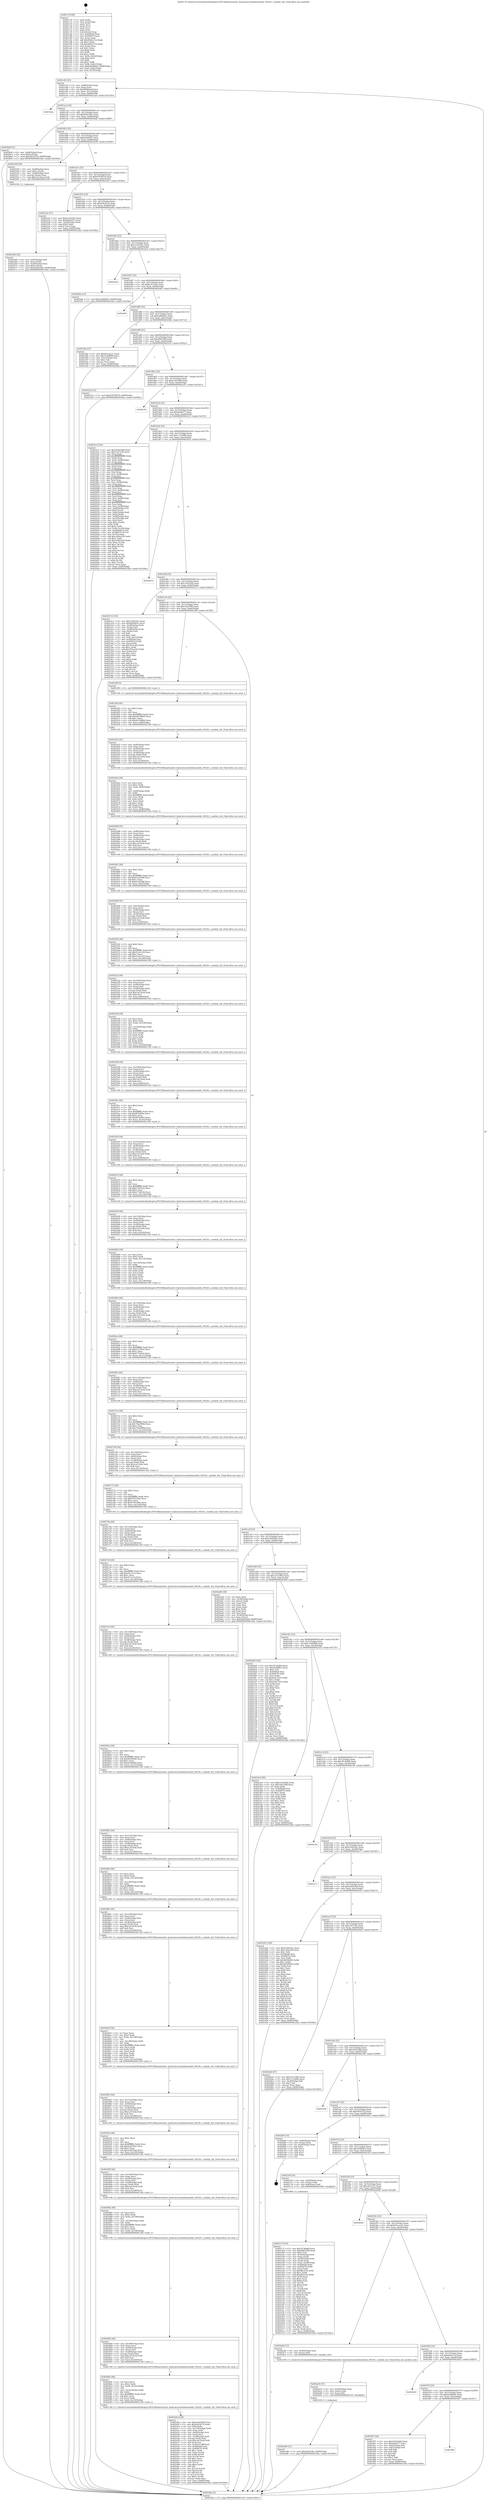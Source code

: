 digraph "0x401c70" {
  label = "0x401c70 (/mnt/c/Users/mathe/Desktop/tcc/POCII/binaries/extr_hashcatsrcmodulesmodule_04520.c_module_init_Final-ollvm.out::main(0))"
  labelloc = "t"
  node[shape=record]

  Entry [label="",width=0.3,height=0.3,shape=circle,fillcolor=black,style=filled]
  "0x401cd3" [label="{
     0x401cd3 [23]\l
     | [instrs]\l
     &nbsp;&nbsp;0x401cd3 \<+3\>: mov -0x68(%rbp),%eax\l
     &nbsp;&nbsp;0x401cd6 \<+2\>: mov %eax,%ecx\l
     &nbsp;&nbsp;0x401cd8 \<+6\>: sub $0x89bfbee6,%ecx\l
     &nbsp;&nbsp;0x401cde \<+3\>: mov %eax,-0x7c(%rbp)\l
     &nbsp;&nbsp;0x401ce1 \<+3\>: mov %ecx,-0x80(%rbp)\l
     &nbsp;&nbsp;0x401ce4 \<+6\>: je 00000000004032ae \<main+0x163e\>\l
  }"]
  "0x4032ae" [label="{
     0x4032ae\l
  }", style=dashed]
  "0x401cea" [label="{
     0x401cea [25]\l
     | [instrs]\l
     &nbsp;&nbsp;0x401cea \<+5\>: jmp 0000000000401cef \<main+0x7f\>\l
     &nbsp;&nbsp;0x401cef \<+3\>: mov -0x7c(%rbp),%eax\l
     &nbsp;&nbsp;0x401cf2 \<+5\>: sub $0x8c6b18fc,%eax\l
     &nbsp;&nbsp;0x401cf7 \<+6\>: mov %eax,-0x84(%rbp)\l
     &nbsp;&nbsp;0x401cfd \<+6\>: je 0000000000402bdf \<main+0xf6f\>\l
  }"]
  Exit [label="",width=0.3,height=0.3,shape=circle,fillcolor=black,style=filled,peripheries=2]
  "0x402bdf" [label="{
     0x402bdf [22]\l
     | [instrs]\l
     &nbsp;&nbsp;0x402bdf \<+4\>: mov -0x60(%rbp),%rax\l
     &nbsp;&nbsp;0x402be3 \<+6\>: movl $0x0,(%rax)\l
     &nbsp;&nbsp;0x402be9 \<+7\>: movl $0x58241f78,-0x68(%rbp)\l
     &nbsp;&nbsp;0x402bf0 \<+5\>: jmp 00000000004032ba \<main+0x164a\>\l
  }"]
  "0x401d03" [label="{
     0x401d03 [25]\l
     | [instrs]\l
     &nbsp;&nbsp;0x401d03 \<+5\>: jmp 0000000000401d08 \<main+0x98\>\l
     &nbsp;&nbsp;0x401d08 \<+3\>: mov -0x7c(%rbp),%eax\l
     &nbsp;&nbsp;0x401d0b \<+5\>: sub $0x8cfe0e97,%eax\l
     &nbsp;&nbsp;0x401d10 \<+6\>: mov %eax,-0x88(%rbp)\l
     &nbsp;&nbsp;0x401d16 \<+6\>: je 0000000000402249 \<main+0x5d9\>\l
  }"]
  "0x402ad8" [label="{
     0x402ad8 [12]\l
     | [instrs]\l
     &nbsp;&nbsp;0x402ad8 \<+7\>: movl $0x8c6b18fc,-0x68(%rbp)\l
     &nbsp;&nbsp;0x402adf \<+5\>: jmp 00000000004032ba \<main+0x164a\>\l
  }"]
  "0x402249" [label="{
     0x402249 [29]\l
     | [instrs]\l
     &nbsp;&nbsp;0x402249 \<+4\>: mov -0x48(%rbp),%rax\l
     &nbsp;&nbsp;0x40224d \<+6\>: movl $0x1,(%rax)\l
     &nbsp;&nbsp;0x402253 \<+4\>: mov -0x48(%rbp),%rax\l
     &nbsp;&nbsp;0x402257 \<+3\>: movslq (%rax),%rax\l
     &nbsp;&nbsp;0x40225a \<+7\>: imul $0x1e0,%rax,%rdi\l
     &nbsp;&nbsp;0x402261 \<+5\>: call 0000000000401050 \<malloc@plt\>\l
     | [calls]\l
     &nbsp;&nbsp;0x401050 \{1\} (unknown)\l
  }"]
  "0x401d1c" [label="{
     0x401d1c [25]\l
     | [instrs]\l
     &nbsp;&nbsp;0x401d1c \<+5\>: jmp 0000000000401d21 \<main+0xb1\>\l
     &nbsp;&nbsp;0x401d21 \<+3\>: mov -0x7c(%rbp),%eax\l
     &nbsp;&nbsp;0x401d24 \<+5\>: sub $0x97878076,%eax\l
     &nbsp;&nbsp;0x401d29 \<+6\>: mov %eax,-0x8c(%rbp)\l
     &nbsp;&nbsp;0x401d2f \<+6\>: je 000000000040222e \<main+0x5be\>\l
  }"]
  "0x402ac9" [label="{
     0x402ac9 [15]\l
     | [instrs]\l
     &nbsp;&nbsp;0x402ac9 \<+4\>: mov -0x40(%rbp),%rax\l
     &nbsp;&nbsp;0x402acd \<+3\>: mov (%rax),%rax\l
     &nbsp;&nbsp;0x402ad0 \<+3\>: mov %rax,%rdi\l
     &nbsp;&nbsp;0x402ad3 \<+5\>: call 0000000000401030 \<free@plt\>\l
     | [calls]\l
     &nbsp;&nbsp;0x401030 \{1\} (unknown)\l
  }"]
  "0x40222e" [label="{
     0x40222e [27]\l
     | [instrs]\l
     &nbsp;&nbsp;0x40222e \<+5\>: mov $0xa120320c,%eax\l
     &nbsp;&nbsp;0x402233 \<+5\>: mov $0x8cfe0e97,%ecx\l
     &nbsp;&nbsp;0x402238 \<+3\>: mov -0x28(%rbp),%edx\l
     &nbsp;&nbsp;0x40223b \<+3\>: cmp $0x0,%edx\l
     &nbsp;&nbsp;0x40223e \<+3\>: cmove %ecx,%eax\l
     &nbsp;&nbsp;0x402241 \<+3\>: mov %eax,-0x68(%rbp)\l
     &nbsp;&nbsp;0x402244 \<+5\>: jmp 00000000004032ba \<main+0x164a\>\l
  }"]
  "0x401d35" [label="{
     0x401d35 [25]\l
     | [instrs]\l
     &nbsp;&nbsp;0x401d35 \<+5\>: jmp 0000000000401d3a \<main+0xca\>\l
     &nbsp;&nbsp;0x401d3a \<+3\>: mov -0x7c(%rbp),%eax\l
     &nbsp;&nbsp;0x401d3d \<+5\>: sub $0x9c8c9c76,%eax\l
     &nbsp;&nbsp;0x401d42 \<+6\>: mov %eax,-0x90(%rbp)\l
     &nbsp;&nbsp;0x401d48 \<+6\>: je 0000000000402a8a \<main+0xe1a\>\l
  }"]
  "0x402a0a" [label="{
     0x402a0a [128]\l
     | [instrs]\l
     &nbsp;&nbsp;0x402a0a \<+5\>: mov $0xe16a549b,%ecx\l
     &nbsp;&nbsp;0x402a0f \<+5\>: mov $0x9c8c9c76,%edx\l
     &nbsp;&nbsp;0x402a14 \<+3\>: xor %r8d,%r8d\l
     &nbsp;&nbsp;0x402a17 \<+7\>: mov -0x150(%rbp),%r9d\l
     &nbsp;&nbsp;0x402a1e \<+4\>: imul %eax,%r9d\l
     &nbsp;&nbsp;0x402a22 \<+4\>: mov -0x40(%rbp),%rsi\l
     &nbsp;&nbsp;0x402a26 \<+3\>: mov (%rsi),%rsi\l
     &nbsp;&nbsp;0x402a29 \<+4\>: mov -0x38(%rbp),%rdi\l
     &nbsp;&nbsp;0x402a2d \<+3\>: movslq (%rdi),%rdi\l
     &nbsp;&nbsp;0x402a30 \<+7\>: imul $0x1e0,%rdi,%rdi\l
     &nbsp;&nbsp;0x402a37 \<+3\>: add %rdi,%rsi\l
     &nbsp;&nbsp;0x402a3a \<+7\>: mov %r9d,0x1d8(%rsi)\l
     &nbsp;&nbsp;0x402a41 \<+7\>: mov 0x4060a8,%eax\l
     &nbsp;&nbsp;0x402a48 \<+8\>: mov 0x406070,%r9d\l
     &nbsp;&nbsp;0x402a50 \<+4\>: sub $0x1,%r8d\l
     &nbsp;&nbsp;0x402a54 \<+3\>: mov %eax,%r10d\l
     &nbsp;&nbsp;0x402a57 \<+3\>: add %r8d,%r10d\l
     &nbsp;&nbsp;0x402a5a \<+4\>: imul %r10d,%eax\l
     &nbsp;&nbsp;0x402a5e \<+3\>: and $0x1,%eax\l
     &nbsp;&nbsp;0x402a61 \<+3\>: cmp $0x0,%eax\l
     &nbsp;&nbsp;0x402a64 \<+4\>: sete %r11b\l
     &nbsp;&nbsp;0x402a68 \<+4\>: cmp $0xa,%r9d\l
     &nbsp;&nbsp;0x402a6c \<+3\>: setl %bl\l
     &nbsp;&nbsp;0x402a6f \<+3\>: mov %r11b,%r14b\l
     &nbsp;&nbsp;0x402a72 \<+3\>: and %bl,%r14b\l
     &nbsp;&nbsp;0x402a75 \<+3\>: xor %bl,%r11b\l
     &nbsp;&nbsp;0x402a78 \<+3\>: or %r11b,%r14b\l
     &nbsp;&nbsp;0x402a7b \<+4\>: test $0x1,%r14b\l
     &nbsp;&nbsp;0x402a7f \<+3\>: cmovne %edx,%ecx\l
     &nbsp;&nbsp;0x402a82 \<+3\>: mov %ecx,-0x68(%rbp)\l
     &nbsp;&nbsp;0x402a85 \<+5\>: jmp 00000000004032ba \<main+0x164a\>\l
  }"]
  "0x402a8a" [label="{
     0x402a8a [12]\l
     | [instrs]\l
     &nbsp;&nbsp;0x402a8a \<+7\>: movl $0x2e68dd55,-0x68(%rbp)\l
     &nbsp;&nbsp;0x402a91 \<+5\>: jmp 00000000004032ba \<main+0x164a\>\l
  }"]
  "0x401d4e" [label="{
     0x401d4e [25]\l
     | [instrs]\l
     &nbsp;&nbsp;0x401d4e \<+5\>: jmp 0000000000401d53 \<main+0xe3\>\l
     &nbsp;&nbsp;0x401d53 \<+3\>: mov -0x7c(%rbp),%eax\l
     &nbsp;&nbsp;0x401d56 \<+5\>: sub $0xa120320c,%eax\l
     &nbsp;&nbsp;0x401d5b \<+6\>: mov %eax,-0x94(%rbp)\l
     &nbsp;&nbsp;0x401d61 \<+6\>: je 0000000000402ae4 \<main+0xe74\>\l
  }"]
  "0x4029dc" [label="{
     0x4029dc [46]\l
     | [instrs]\l
     &nbsp;&nbsp;0x4029dc \<+2\>: xor %ecx,%ecx\l
     &nbsp;&nbsp;0x4029de \<+5\>: mov $0x2,%edx\l
     &nbsp;&nbsp;0x4029e3 \<+6\>: mov %edx,-0x14c(%rbp)\l
     &nbsp;&nbsp;0x4029e9 \<+1\>: cltd\l
     &nbsp;&nbsp;0x4029ea \<+7\>: mov -0x14c(%rbp),%r8d\l
     &nbsp;&nbsp;0x4029f1 \<+3\>: idiv %r8d\l
     &nbsp;&nbsp;0x4029f4 \<+6\>: imul $0xfffffffe,%edx,%edx\l
     &nbsp;&nbsp;0x4029fa \<+3\>: sub $0x1,%ecx\l
     &nbsp;&nbsp;0x4029fd \<+2\>: sub %ecx,%edx\l
     &nbsp;&nbsp;0x4029ff \<+6\>: mov %edx,-0x150(%rbp)\l
     &nbsp;&nbsp;0x402a05 \<+5\>: call 0000000000401160 \<next_i\>\l
     | [calls]\l
     &nbsp;&nbsp;0x401160 \{1\} (/mnt/c/Users/mathe/Desktop/tcc/POCII/binaries/extr_hashcatsrcmodulesmodule_04520.c_module_init_Final-ollvm.out::next_i)\l
  }"]
  "0x402ae4" [label="{
     0x402ae4\l
  }", style=dashed]
  "0x401d67" [label="{
     0x401d67 [25]\l
     | [instrs]\l
     &nbsp;&nbsp;0x401d67 \<+5\>: jmp 0000000000401d6c \<main+0xfc\>\l
     &nbsp;&nbsp;0x401d6c \<+3\>: mov -0x7c(%rbp),%eax\l
     &nbsp;&nbsp;0x401d6f \<+5\>: sub $0xb147a24c,%eax\l
     &nbsp;&nbsp;0x401d74 \<+6\>: mov %eax,-0x98(%rbp)\l
     &nbsp;&nbsp;0x401d7a \<+6\>: je 0000000000402af0 \<main+0xe80\>\l
  }"]
  "0x4029b0" [label="{
     0x4029b0 [44]\l
     | [instrs]\l
     &nbsp;&nbsp;0x4029b0 \<+6\>: mov -0x148(%rbp),%ecx\l
     &nbsp;&nbsp;0x4029b6 \<+3\>: imul %eax,%ecx\l
     &nbsp;&nbsp;0x4029b9 \<+4\>: mov -0x40(%rbp),%rsi\l
     &nbsp;&nbsp;0x4029bd \<+3\>: mov (%rsi),%rsi\l
     &nbsp;&nbsp;0x4029c0 \<+4\>: mov -0x38(%rbp),%rdi\l
     &nbsp;&nbsp;0x4029c4 \<+3\>: movslq (%rdi),%rdi\l
     &nbsp;&nbsp;0x4029c7 \<+7\>: imul $0x1e0,%rdi,%rdi\l
     &nbsp;&nbsp;0x4029ce \<+3\>: add %rdi,%rsi\l
     &nbsp;&nbsp;0x4029d1 \<+6\>: mov %ecx,0x1d4(%rsi)\l
     &nbsp;&nbsp;0x4029d7 \<+5\>: call 0000000000401160 \<next_i\>\l
     | [calls]\l
     &nbsp;&nbsp;0x401160 \{1\} (/mnt/c/Users/mathe/Desktop/tcc/POCII/binaries/extr_hashcatsrcmodulesmodule_04520.c_module_init_Final-ollvm.out::next_i)\l
  }"]
  "0x402af0" [label="{
     0x402af0\l
  }", style=dashed]
  "0x401d80" [label="{
     0x401d80 [25]\l
     | [instrs]\l
     &nbsp;&nbsp;0x401d80 \<+5\>: jmp 0000000000401d85 \<main+0x115\>\l
     &nbsp;&nbsp;0x401d85 \<+3\>: mov -0x7c(%rbp),%eax\l
     &nbsp;&nbsp;0x401d88 \<+5\>: sub $0xba89003c,%eax\l
     &nbsp;&nbsp;0x401d8d \<+6\>: mov %eax,-0x9c(%rbp)\l
     &nbsp;&nbsp;0x401d93 \<+6\>: je 000000000040238a \<main+0x71a\>\l
  }"]
  "0x402982" [label="{
     0x402982 [46]\l
     | [instrs]\l
     &nbsp;&nbsp;0x402982 \<+2\>: xor %ecx,%ecx\l
     &nbsp;&nbsp;0x402984 \<+5\>: mov $0x2,%edx\l
     &nbsp;&nbsp;0x402989 \<+6\>: mov %edx,-0x144(%rbp)\l
     &nbsp;&nbsp;0x40298f \<+1\>: cltd\l
     &nbsp;&nbsp;0x402990 \<+7\>: mov -0x144(%rbp),%r8d\l
     &nbsp;&nbsp;0x402997 \<+3\>: idiv %r8d\l
     &nbsp;&nbsp;0x40299a \<+6\>: imul $0xfffffffe,%edx,%edx\l
     &nbsp;&nbsp;0x4029a0 \<+3\>: sub $0x1,%ecx\l
     &nbsp;&nbsp;0x4029a3 \<+2\>: sub %ecx,%edx\l
     &nbsp;&nbsp;0x4029a5 \<+6\>: mov %edx,-0x148(%rbp)\l
     &nbsp;&nbsp;0x4029ab \<+5\>: call 0000000000401160 \<next_i\>\l
     | [calls]\l
     &nbsp;&nbsp;0x401160 \{1\} (/mnt/c/Users/mathe/Desktop/tcc/POCII/binaries/extr_hashcatsrcmodulesmodule_04520.c_module_init_Final-ollvm.out::next_i)\l
  }"]
  "0x40238a" [label="{
     0x40238a [27]\l
     | [instrs]\l
     &nbsp;&nbsp;0x40238a \<+5\>: mov $0x691caa21,%eax\l
     &nbsp;&nbsp;0x40238f \<+5\>: mov $0x33269868,%ecx\l
     &nbsp;&nbsp;0x402394 \<+3\>: mov -0x21(%rbp),%dl\l
     &nbsp;&nbsp;0x402397 \<+3\>: test $0x1,%dl\l
     &nbsp;&nbsp;0x40239a \<+3\>: cmovne %ecx,%eax\l
     &nbsp;&nbsp;0x40239d \<+3\>: mov %eax,-0x68(%rbp)\l
     &nbsp;&nbsp;0x4023a0 \<+5\>: jmp 00000000004032ba \<main+0x164a\>\l
  }"]
  "0x401d99" [label="{
     0x401d99 [25]\l
     | [instrs]\l
     &nbsp;&nbsp;0x401d99 \<+5\>: jmp 0000000000401d9e \<main+0x12e\>\l
     &nbsp;&nbsp;0x401d9e \<+3\>: mov -0x7c(%rbp),%eax\l
     &nbsp;&nbsp;0x401da1 \<+5\>: sub $0xdf4019f9,%eax\l
     &nbsp;&nbsp;0x401da6 \<+6\>: mov %eax,-0xa0(%rbp)\l
     &nbsp;&nbsp;0x401dac \<+6\>: je 0000000000402222 \<main+0x5b2\>\l
  }"]
  "0x402956" [label="{
     0x402956 [44]\l
     | [instrs]\l
     &nbsp;&nbsp;0x402956 \<+6\>: mov -0x140(%rbp),%ecx\l
     &nbsp;&nbsp;0x40295c \<+3\>: imul %eax,%ecx\l
     &nbsp;&nbsp;0x40295f \<+4\>: mov -0x40(%rbp),%rsi\l
     &nbsp;&nbsp;0x402963 \<+3\>: mov (%rsi),%rsi\l
     &nbsp;&nbsp;0x402966 \<+4\>: mov -0x38(%rbp),%rdi\l
     &nbsp;&nbsp;0x40296a \<+3\>: movslq (%rdi),%rdi\l
     &nbsp;&nbsp;0x40296d \<+7\>: imul $0x1e0,%rdi,%rdi\l
     &nbsp;&nbsp;0x402974 \<+3\>: add %rdi,%rsi\l
     &nbsp;&nbsp;0x402977 \<+6\>: mov %ecx,0x1d0(%rsi)\l
     &nbsp;&nbsp;0x40297d \<+5\>: call 0000000000401160 \<next_i\>\l
     | [calls]\l
     &nbsp;&nbsp;0x401160 \{1\} (/mnt/c/Users/mathe/Desktop/tcc/POCII/binaries/extr_hashcatsrcmodulesmodule_04520.c_module_init_Final-ollvm.out::next_i)\l
  }"]
  "0x402222" [label="{
     0x402222 [12]\l
     | [instrs]\l
     &nbsp;&nbsp;0x402222 \<+7\>: movl $0x97878076,-0x68(%rbp)\l
     &nbsp;&nbsp;0x402229 \<+5\>: jmp 00000000004032ba \<main+0x164a\>\l
  }"]
  "0x401db2" [label="{
     0x401db2 [25]\l
     | [instrs]\l
     &nbsp;&nbsp;0x401db2 \<+5\>: jmp 0000000000401db7 \<main+0x147\>\l
     &nbsp;&nbsp;0x401db7 \<+3\>: mov -0x7c(%rbp),%eax\l
     &nbsp;&nbsp;0x401dba \<+5\>: sub $0xe16a549b,%eax\l
     &nbsp;&nbsp;0x401dbf \<+6\>: mov %eax,-0xa4(%rbp)\l
     &nbsp;&nbsp;0x401dc5 \<+6\>: je 0000000000402c93 \<main+0x1023\>\l
  }"]
  "0x40292e" [label="{
     0x40292e [40]\l
     | [instrs]\l
     &nbsp;&nbsp;0x40292e \<+5\>: mov $0x2,%ecx\l
     &nbsp;&nbsp;0x402933 \<+1\>: cltd\l
     &nbsp;&nbsp;0x402934 \<+2\>: idiv %ecx\l
     &nbsp;&nbsp;0x402936 \<+6\>: imul $0xfffffffe,%edx,%ecx\l
     &nbsp;&nbsp;0x40293c \<+6\>: add $0x2a2676ae,%ecx\l
     &nbsp;&nbsp;0x402942 \<+3\>: add $0x1,%ecx\l
     &nbsp;&nbsp;0x402945 \<+6\>: sub $0x2a2676ae,%ecx\l
     &nbsp;&nbsp;0x40294b \<+6\>: mov %ecx,-0x140(%rbp)\l
     &nbsp;&nbsp;0x402951 \<+5\>: call 0000000000401160 \<next_i\>\l
     | [calls]\l
     &nbsp;&nbsp;0x401160 \{1\} (/mnt/c/Users/mathe/Desktop/tcc/POCII/binaries/extr_hashcatsrcmodulesmodule_04520.c_module_init_Final-ollvm.out::next_i)\l
  }"]
  "0x402c93" [label="{
     0x402c93\l
  }", style=dashed]
  "0x401dcb" [label="{
     0x401dcb [25]\l
     | [instrs]\l
     &nbsp;&nbsp;0x401dcb \<+5\>: jmp 0000000000401dd0 \<main+0x160\>\l
     &nbsp;&nbsp;0x401dd0 \<+3\>: mov -0x7c(%rbp),%eax\l
     &nbsp;&nbsp;0x401dd3 \<+5\>: sub $0xd4a9477,%eax\l
     &nbsp;&nbsp;0x401dd8 \<+6\>: mov %eax,-0xa8(%rbp)\l
     &nbsp;&nbsp;0x401dde \<+6\>: je 0000000000401fc3 \<main+0x353\>\l
  }"]
  "0x402902" [label="{
     0x402902 [44]\l
     | [instrs]\l
     &nbsp;&nbsp;0x402902 \<+6\>: mov -0x13c(%rbp),%ecx\l
     &nbsp;&nbsp;0x402908 \<+3\>: imul %eax,%ecx\l
     &nbsp;&nbsp;0x40290b \<+4\>: mov -0x40(%rbp),%rsi\l
     &nbsp;&nbsp;0x40290f \<+3\>: mov (%rsi),%rsi\l
     &nbsp;&nbsp;0x402912 \<+4\>: mov -0x38(%rbp),%rdi\l
     &nbsp;&nbsp;0x402916 \<+3\>: movslq (%rdi),%rdi\l
     &nbsp;&nbsp;0x402919 \<+7\>: imul $0x1e0,%rdi,%rdi\l
     &nbsp;&nbsp;0x402920 \<+3\>: add %rdi,%rsi\l
     &nbsp;&nbsp;0x402923 \<+6\>: mov %ecx,0x198(%rsi)\l
     &nbsp;&nbsp;0x402929 \<+5\>: call 0000000000401160 \<next_i\>\l
     | [calls]\l
     &nbsp;&nbsp;0x401160 \{1\} (/mnt/c/Users/mathe/Desktop/tcc/POCII/binaries/extr_hashcatsrcmodulesmodule_04520.c_module_init_Final-ollvm.out::next_i)\l
  }"]
  "0x401fc3" [label="{
     0x401fc3 [230]\l
     | [instrs]\l
     &nbsp;&nbsp;0x401fc3 \<+5\>: mov $0x545634d6,%eax\l
     &nbsp;&nbsp;0x401fc8 \<+5\>: mov $0x516727fe,%ecx\l
     &nbsp;&nbsp;0x401fcd \<+3\>: mov %rsp,%rdx\l
     &nbsp;&nbsp;0x401fd0 \<+4\>: add $0xfffffffffffffff0,%rdx\l
     &nbsp;&nbsp;0x401fd4 \<+3\>: mov %rdx,%rsp\l
     &nbsp;&nbsp;0x401fd7 \<+4\>: mov %rdx,-0x60(%rbp)\l
     &nbsp;&nbsp;0x401fdb \<+3\>: mov %rsp,%rdx\l
     &nbsp;&nbsp;0x401fde \<+4\>: add $0xfffffffffffffff0,%rdx\l
     &nbsp;&nbsp;0x401fe2 \<+3\>: mov %rdx,%rsp\l
     &nbsp;&nbsp;0x401fe5 \<+3\>: mov %rsp,%rsi\l
     &nbsp;&nbsp;0x401fe8 \<+4\>: add $0xfffffffffffffff0,%rsi\l
     &nbsp;&nbsp;0x401fec \<+3\>: mov %rsi,%rsp\l
     &nbsp;&nbsp;0x401fef \<+4\>: mov %rsi,-0x58(%rbp)\l
     &nbsp;&nbsp;0x401ff3 \<+3\>: mov %rsp,%rsi\l
     &nbsp;&nbsp;0x401ff6 \<+4\>: add $0xfffffffffffffff0,%rsi\l
     &nbsp;&nbsp;0x401ffa \<+3\>: mov %rsi,%rsp\l
     &nbsp;&nbsp;0x401ffd \<+4\>: mov %rsi,-0x50(%rbp)\l
     &nbsp;&nbsp;0x402001 \<+3\>: mov %rsp,%rsi\l
     &nbsp;&nbsp;0x402004 \<+4\>: add $0xfffffffffffffff0,%rsi\l
     &nbsp;&nbsp;0x402008 \<+3\>: mov %rsi,%rsp\l
     &nbsp;&nbsp;0x40200b \<+4\>: mov %rsi,-0x48(%rbp)\l
     &nbsp;&nbsp;0x40200f \<+3\>: mov %rsp,%rsi\l
     &nbsp;&nbsp;0x402012 \<+4\>: add $0xfffffffffffffff0,%rsi\l
     &nbsp;&nbsp;0x402016 \<+3\>: mov %rsi,%rsp\l
     &nbsp;&nbsp;0x402019 \<+4\>: mov %rsi,-0x40(%rbp)\l
     &nbsp;&nbsp;0x40201d \<+3\>: mov %rsp,%rsi\l
     &nbsp;&nbsp;0x402020 \<+4\>: add $0xfffffffffffffff0,%rsi\l
     &nbsp;&nbsp;0x402024 \<+3\>: mov %rsi,%rsp\l
     &nbsp;&nbsp;0x402027 \<+4\>: mov %rsi,-0x38(%rbp)\l
     &nbsp;&nbsp;0x40202b \<+4\>: mov -0x60(%rbp),%rsi\l
     &nbsp;&nbsp;0x40202f \<+6\>: movl $0x0,(%rsi)\l
     &nbsp;&nbsp;0x402035 \<+3\>: mov -0x6c(%rbp),%edi\l
     &nbsp;&nbsp;0x402038 \<+2\>: mov %edi,(%rdx)\l
     &nbsp;&nbsp;0x40203a \<+4\>: mov -0x58(%rbp),%rsi\l
     &nbsp;&nbsp;0x40203e \<+4\>: mov -0x78(%rbp),%r8\l
     &nbsp;&nbsp;0x402042 \<+3\>: mov %r8,(%rsi)\l
     &nbsp;&nbsp;0x402045 \<+3\>: cmpl $0x2,(%rdx)\l
     &nbsp;&nbsp;0x402048 \<+4\>: setne %r9b\l
     &nbsp;&nbsp;0x40204c \<+4\>: and $0x1,%r9b\l
     &nbsp;&nbsp;0x402050 \<+4\>: mov %r9b,-0x29(%rbp)\l
     &nbsp;&nbsp;0x402054 \<+8\>: mov 0x4060a8,%r10d\l
     &nbsp;&nbsp;0x40205c \<+8\>: mov 0x406070,%r11d\l
     &nbsp;&nbsp;0x402064 \<+3\>: mov %r10d,%ebx\l
     &nbsp;&nbsp;0x402067 \<+6\>: add $0x1e84a100,%ebx\l
     &nbsp;&nbsp;0x40206d \<+3\>: sub $0x1,%ebx\l
     &nbsp;&nbsp;0x402070 \<+6\>: sub $0x1e84a100,%ebx\l
     &nbsp;&nbsp;0x402076 \<+4\>: imul %ebx,%r10d\l
     &nbsp;&nbsp;0x40207a \<+4\>: and $0x1,%r10d\l
     &nbsp;&nbsp;0x40207e \<+4\>: cmp $0x0,%r10d\l
     &nbsp;&nbsp;0x402082 \<+4\>: sete %r9b\l
     &nbsp;&nbsp;0x402086 \<+4\>: cmp $0xa,%r11d\l
     &nbsp;&nbsp;0x40208a \<+4\>: setl %r14b\l
     &nbsp;&nbsp;0x40208e \<+3\>: mov %r9b,%r15b\l
     &nbsp;&nbsp;0x402091 \<+3\>: and %r14b,%r15b\l
     &nbsp;&nbsp;0x402094 \<+3\>: xor %r14b,%r9b\l
     &nbsp;&nbsp;0x402097 \<+3\>: or %r9b,%r15b\l
     &nbsp;&nbsp;0x40209a \<+4\>: test $0x1,%r15b\l
     &nbsp;&nbsp;0x40209e \<+3\>: cmovne %ecx,%eax\l
     &nbsp;&nbsp;0x4020a1 \<+3\>: mov %eax,-0x68(%rbp)\l
     &nbsp;&nbsp;0x4020a4 \<+5\>: jmp 00000000004032ba \<main+0x164a\>\l
  }"]
  "0x401de4" [label="{
     0x401de4 [25]\l
     | [instrs]\l
     &nbsp;&nbsp;0x401de4 \<+5\>: jmp 0000000000401de9 \<main+0x179\>\l
     &nbsp;&nbsp;0x401de9 \<+3\>: mov -0x7c(%rbp),%eax\l
     &nbsp;&nbsp;0x401dec \<+5\>: sub $0x1112d9fb,%eax\l
     &nbsp;&nbsp;0x401df1 \<+6\>: mov %eax,-0xac(%rbp)\l
     &nbsp;&nbsp;0x401df7 \<+6\>: je 00000000004020c4 \<main+0x454\>\l
  }"]
  "0x4028c8" [label="{
     0x4028c8 [58]\l
     | [instrs]\l
     &nbsp;&nbsp;0x4028c8 \<+2\>: xor %ecx,%ecx\l
     &nbsp;&nbsp;0x4028ca \<+5\>: mov $0x2,%edx\l
     &nbsp;&nbsp;0x4028cf \<+6\>: mov %edx,-0x138(%rbp)\l
     &nbsp;&nbsp;0x4028d5 \<+1\>: cltd\l
     &nbsp;&nbsp;0x4028d6 \<+7\>: mov -0x138(%rbp),%r8d\l
     &nbsp;&nbsp;0x4028dd \<+3\>: idiv %r8d\l
     &nbsp;&nbsp;0x4028e0 \<+6\>: imul $0xfffffffe,%edx,%edx\l
     &nbsp;&nbsp;0x4028e6 \<+3\>: mov %ecx,%r9d\l
     &nbsp;&nbsp;0x4028e9 \<+3\>: sub %edx,%r9d\l
     &nbsp;&nbsp;0x4028ec \<+2\>: mov %ecx,%edx\l
     &nbsp;&nbsp;0x4028ee \<+3\>: sub $0x1,%edx\l
     &nbsp;&nbsp;0x4028f1 \<+3\>: add %edx,%r9d\l
     &nbsp;&nbsp;0x4028f4 \<+3\>: sub %r9d,%ecx\l
     &nbsp;&nbsp;0x4028f7 \<+6\>: mov %ecx,-0x13c(%rbp)\l
     &nbsp;&nbsp;0x4028fd \<+5\>: call 0000000000401160 \<next_i\>\l
     | [calls]\l
     &nbsp;&nbsp;0x401160 \{1\} (/mnt/c/Users/mathe/Desktop/tcc/POCII/binaries/extr_hashcatsrcmodulesmodule_04520.c_module_init_Final-ollvm.out::next_i)\l
  }"]
  "0x4020c4" [label="{
     0x4020c4\l
  }", style=dashed]
  "0x401dfd" [label="{
     0x401dfd [25]\l
     | [instrs]\l
     &nbsp;&nbsp;0x401dfd \<+5\>: jmp 0000000000401e02 \<main+0x192\>\l
     &nbsp;&nbsp;0x401e02 \<+3\>: mov -0x7c(%rbp),%eax\l
     &nbsp;&nbsp;0x401e05 \<+5\>: sub $0x12d2a1f0,%eax\l
     &nbsp;&nbsp;0x401e0a \<+6\>: mov %eax,-0xb0(%rbp)\l
     &nbsp;&nbsp;0x401e10 \<+6\>: je 0000000000402313 \<main+0x6a3\>\l
  }"]
  "0x40289c" [label="{
     0x40289c [44]\l
     | [instrs]\l
     &nbsp;&nbsp;0x40289c \<+6\>: mov -0x134(%rbp),%ecx\l
     &nbsp;&nbsp;0x4028a2 \<+3\>: imul %eax,%ecx\l
     &nbsp;&nbsp;0x4028a5 \<+4\>: mov -0x40(%rbp),%rsi\l
     &nbsp;&nbsp;0x4028a9 \<+3\>: mov (%rsi),%rsi\l
     &nbsp;&nbsp;0x4028ac \<+4\>: mov -0x38(%rbp),%rdi\l
     &nbsp;&nbsp;0x4028b0 \<+3\>: movslq (%rdi),%rdi\l
     &nbsp;&nbsp;0x4028b3 \<+7\>: imul $0x1e0,%rdi,%rdi\l
     &nbsp;&nbsp;0x4028ba \<+3\>: add %rdi,%rsi\l
     &nbsp;&nbsp;0x4028bd \<+6\>: mov %ecx,0x194(%rsi)\l
     &nbsp;&nbsp;0x4028c3 \<+5\>: call 0000000000401160 \<next_i\>\l
     | [calls]\l
     &nbsp;&nbsp;0x401160 \{1\} (/mnt/c/Users/mathe/Desktop/tcc/POCII/binaries/extr_hashcatsrcmodulesmodule_04520.c_module_init_Final-ollvm.out::next_i)\l
  }"]
  "0x402313" [label="{
     0x402313 [119]\l
     | [instrs]\l
     &nbsp;&nbsp;0x402313 \<+5\>: mov $0x4190242c,%eax\l
     &nbsp;&nbsp;0x402318 \<+5\>: mov $0xba89003c,%ecx\l
     &nbsp;&nbsp;0x40231d \<+4\>: mov -0x38(%rbp),%rdx\l
     &nbsp;&nbsp;0x402321 \<+2\>: mov (%rdx),%esi\l
     &nbsp;&nbsp;0x402323 \<+4\>: mov -0x48(%rbp),%rdx\l
     &nbsp;&nbsp;0x402327 \<+2\>: cmp (%rdx),%esi\l
     &nbsp;&nbsp;0x402329 \<+4\>: setl %dil\l
     &nbsp;&nbsp;0x40232d \<+4\>: and $0x1,%dil\l
     &nbsp;&nbsp;0x402331 \<+4\>: mov %dil,-0x21(%rbp)\l
     &nbsp;&nbsp;0x402335 \<+7\>: mov 0x4060a8,%esi\l
     &nbsp;&nbsp;0x40233c \<+8\>: mov 0x406070,%r8d\l
     &nbsp;&nbsp;0x402344 \<+3\>: mov %esi,%r9d\l
     &nbsp;&nbsp;0x402347 \<+7\>: sub $0x7f5ce3d3,%r9d\l
     &nbsp;&nbsp;0x40234e \<+4\>: sub $0x1,%r9d\l
     &nbsp;&nbsp;0x402352 \<+7\>: add $0x7f5ce3d3,%r9d\l
     &nbsp;&nbsp;0x402359 \<+4\>: imul %r9d,%esi\l
     &nbsp;&nbsp;0x40235d \<+3\>: and $0x1,%esi\l
     &nbsp;&nbsp;0x402360 \<+3\>: cmp $0x0,%esi\l
     &nbsp;&nbsp;0x402363 \<+4\>: sete %dil\l
     &nbsp;&nbsp;0x402367 \<+4\>: cmp $0xa,%r8d\l
     &nbsp;&nbsp;0x40236b \<+4\>: setl %r10b\l
     &nbsp;&nbsp;0x40236f \<+3\>: mov %dil,%r11b\l
     &nbsp;&nbsp;0x402372 \<+3\>: and %r10b,%r11b\l
     &nbsp;&nbsp;0x402375 \<+3\>: xor %r10b,%dil\l
     &nbsp;&nbsp;0x402378 \<+3\>: or %dil,%r11b\l
     &nbsp;&nbsp;0x40237b \<+4\>: test $0x1,%r11b\l
     &nbsp;&nbsp;0x40237f \<+3\>: cmovne %ecx,%eax\l
     &nbsp;&nbsp;0x402382 \<+3\>: mov %eax,-0x68(%rbp)\l
     &nbsp;&nbsp;0x402385 \<+5\>: jmp 00000000004032ba \<main+0x164a\>\l
  }"]
  "0x401e16" [label="{
     0x401e16 [25]\l
     | [instrs]\l
     &nbsp;&nbsp;0x401e16 \<+5\>: jmp 0000000000401e1b \<main+0x1ab\>\l
     &nbsp;&nbsp;0x401e1b \<+3\>: mov -0x7c(%rbp),%eax\l
     &nbsp;&nbsp;0x401e1e \<+5\>: sub $0x19aa7f89,%eax\l
     &nbsp;&nbsp;0x401e23 \<+6\>: mov %eax,-0xb4(%rbp)\l
     &nbsp;&nbsp;0x401e29 \<+6\>: je 00000000004023f8 \<main+0x788\>\l
  }"]
  "0x40286e" [label="{
     0x40286e [46]\l
     | [instrs]\l
     &nbsp;&nbsp;0x40286e \<+2\>: xor %ecx,%ecx\l
     &nbsp;&nbsp;0x402870 \<+5\>: mov $0x2,%edx\l
     &nbsp;&nbsp;0x402875 \<+6\>: mov %edx,-0x130(%rbp)\l
     &nbsp;&nbsp;0x40287b \<+1\>: cltd\l
     &nbsp;&nbsp;0x40287c \<+7\>: mov -0x130(%rbp),%r8d\l
     &nbsp;&nbsp;0x402883 \<+3\>: idiv %r8d\l
     &nbsp;&nbsp;0x402886 \<+6\>: imul $0xfffffffe,%edx,%edx\l
     &nbsp;&nbsp;0x40288c \<+3\>: sub $0x1,%ecx\l
     &nbsp;&nbsp;0x40288f \<+2\>: sub %ecx,%edx\l
     &nbsp;&nbsp;0x402891 \<+6\>: mov %edx,-0x134(%rbp)\l
     &nbsp;&nbsp;0x402897 \<+5\>: call 0000000000401160 \<next_i\>\l
     | [calls]\l
     &nbsp;&nbsp;0x401160 \{1\} (/mnt/c/Users/mathe/Desktop/tcc/POCII/binaries/extr_hashcatsrcmodulesmodule_04520.c_module_init_Final-ollvm.out::next_i)\l
  }"]
  "0x4023f8" [label="{
     0x4023f8 [5]\l
     | [instrs]\l
     &nbsp;&nbsp;0x4023f8 \<+5\>: call 0000000000401160 \<next_i\>\l
     | [calls]\l
     &nbsp;&nbsp;0x401160 \{1\} (/mnt/c/Users/mathe/Desktop/tcc/POCII/binaries/extr_hashcatsrcmodulesmodule_04520.c_module_init_Final-ollvm.out::next_i)\l
  }"]
  "0x401e2f" [label="{
     0x401e2f [25]\l
     | [instrs]\l
     &nbsp;&nbsp;0x401e2f \<+5\>: jmp 0000000000401e34 \<main+0x1c4\>\l
     &nbsp;&nbsp;0x401e34 \<+3\>: mov -0x7c(%rbp),%eax\l
     &nbsp;&nbsp;0x401e37 \<+5\>: sub $0x2e68dd55,%eax\l
     &nbsp;&nbsp;0x401e3c \<+6\>: mov %eax,-0xb8(%rbp)\l
     &nbsp;&nbsp;0x401e42 \<+6\>: je 0000000000402a96 \<main+0xe26\>\l
  }"]
  "0x402842" [label="{
     0x402842 [44]\l
     | [instrs]\l
     &nbsp;&nbsp;0x402842 \<+6\>: mov -0x12c(%rbp),%ecx\l
     &nbsp;&nbsp;0x402848 \<+3\>: imul %eax,%ecx\l
     &nbsp;&nbsp;0x40284b \<+4\>: mov -0x40(%rbp),%rsi\l
     &nbsp;&nbsp;0x40284f \<+3\>: mov (%rsi),%rsi\l
     &nbsp;&nbsp;0x402852 \<+4\>: mov -0x38(%rbp),%rdi\l
     &nbsp;&nbsp;0x402856 \<+3\>: movslq (%rdi),%rdi\l
     &nbsp;&nbsp;0x402859 \<+7\>: imul $0x1e0,%rdi,%rdi\l
     &nbsp;&nbsp;0x402860 \<+3\>: add %rdi,%rsi\l
     &nbsp;&nbsp;0x402863 \<+6\>: mov %ecx,0x190(%rsi)\l
     &nbsp;&nbsp;0x402869 \<+5\>: call 0000000000401160 \<next_i\>\l
     | [calls]\l
     &nbsp;&nbsp;0x401160 \{1\} (/mnt/c/Users/mathe/Desktop/tcc/POCII/binaries/extr_hashcatsrcmodulesmodule_04520.c_module_init_Final-ollvm.out::next_i)\l
  }"]
  "0x402a96" [label="{
     0x402a96 [39]\l
     | [instrs]\l
     &nbsp;&nbsp;0x402a96 \<+2\>: xor %eax,%eax\l
     &nbsp;&nbsp;0x402a98 \<+4\>: mov -0x38(%rbp),%rcx\l
     &nbsp;&nbsp;0x402a9c \<+2\>: mov (%rcx),%edx\l
     &nbsp;&nbsp;0x402a9e \<+2\>: mov %eax,%esi\l
     &nbsp;&nbsp;0x402aa0 \<+2\>: sub %edx,%esi\l
     &nbsp;&nbsp;0x402aa2 \<+2\>: mov %eax,%edx\l
     &nbsp;&nbsp;0x402aa4 \<+3\>: sub $0x1,%edx\l
     &nbsp;&nbsp;0x402aa7 \<+2\>: add %edx,%esi\l
     &nbsp;&nbsp;0x402aa9 \<+2\>: sub %esi,%eax\l
     &nbsp;&nbsp;0x402aab \<+4\>: mov -0x38(%rbp),%rcx\l
     &nbsp;&nbsp;0x402aaf \<+2\>: mov %eax,(%rcx)\l
     &nbsp;&nbsp;0x402ab1 \<+7\>: movl $0x4ab9e2b9,-0x68(%rbp)\l
     &nbsp;&nbsp;0x402ab8 \<+5\>: jmp 00000000004032ba \<main+0x164a\>\l
  }"]
  "0x401e48" [label="{
     0x401e48 [25]\l
     | [instrs]\l
     &nbsp;&nbsp;0x401e48 \<+5\>: jmp 0000000000401e4d \<main+0x1dd\>\l
     &nbsp;&nbsp;0x401e4d \<+3\>: mov -0x7c(%rbp),%eax\l
     &nbsp;&nbsp;0x401e50 \<+5\>: sub $0x32c51803,%eax\l
     &nbsp;&nbsp;0x401e55 \<+6\>: mov %eax,-0xbc(%rbp)\l
     &nbsp;&nbsp;0x401e5b \<+6\>: je 00000000004020df \<main+0x46f\>\l
  }"]
  "0x40281a" [label="{
     0x40281a [40]\l
     | [instrs]\l
     &nbsp;&nbsp;0x40281a \<+5\>: mov $0x2,%ecx\l
     &nbsp;&nbsp;0x40281f \<+1\>: cltd\l
     &nbsp;&nbsp;0x402820 \<+2\>: idiv %ecx\l
     &nbsp;&nbsp;0x402822 \<+6\>: imul $0xfffffffe,%edx,%ecx\l
     &nbsp;&nbsp;0x402828 \<+6\>: sub $0x44c98446,%ecx\l
     &nbsp;&nbsp;0x40282e \<+3\>: add $0x1,%ecx\l
     &nbsp;&nbsp;0x402831 \<+6\>: add $0x44c98446,%ecx\l
     &nbsp;&nbsp;0x402837 \<+6\>: mov %ecx,-0x12c(%rbp)\l
     &nbsp;&nbsp;0x40283d \<+5\>: call 0000000000401160 \<next_i\>\l
     | [calls]\l
     &nbsp;&nbsp;0x401160 \{1\} (/mnt/c/Users/mathe/Desktop/tcc/POCII/binaries/extr_hashcatsrcmodulesmodule_04520.c_module_init_Final-ollvm.out::next_i)\l
  }"]
  "0x4020df" [label="{
     0x4020df [144]\l
     | [instrs]\l
     &nbsp;&nbsp;0x4020df \<+5\>: mov $0x3f136d68,%eax\l
     &nbsp;&nbsp;0x4020e4 \<+5\>: mov $0x5e09f9e3,%ecx\l
     &nbsp;&nbsp;0x4020e9 \<+2\>: mov $0x1,%dl\l
     &nbsp;&nbsp;0x4020eb \<+7\>: mov 0x4060a8,%esi\l
     &nbsp;&nbsp;0x4020f2 \<+7\>: mov 0x406070,%edi\l
     &nbsp;&nbsp;0x4020f9 \<+3\>: mov %esi,%r8d\l
     &nbsp;&nbsp;0x4020fc \<+7\>: add $0x43dc7025,%r8d\l
     &nbsp;&nbsp;0x402103 \<+4\>: sub $0x1,%r8d\l
     &nbsp;&nbsp;0x402107 \<+7\>: sub $0x43dc7025,%r8d\l
     &nbsp;&nbsp;0x40210e \<+4\>: imul %r8d,%esi\l
     &nbsp;&nbsp;0x402112 \<+3\>: and $0x1,%esi\l
     &nbsp;&nbsp;0x402115 \<+3\>: cmp $0x0,%esi\l
     &nbsp;&nbsp;0x402118 \<+4\>: sete %r9b\l
     &nbsp;&nbsp;0x40211c \<+3\>: cmp $0xa,%edi\l
     &nbsp;&nbsp;0x40211f \<+4\>: setl %r10b\l
     &nbsp;&nbsp;0x402123 \<+3\>: mov %r9b,%r11b\l
     &nbsp;&nbsp;0x402126 \<+4\>: xor $0xff,%r11b\l
     &nbsp;&nbsp;0x40212a \<+3\>: mov %r10b,%bl\l
     &nbsp;&nbsp;0x40212d \<+3\>: xor $0xff,%bl\l
     &nbsp;&nbsp;0x402130 \<+3\>: xor $0x0,%dl\l
     &nbsp;&nbsp;0x402133 \<+3\>: mov %r11b,%r14b\l
     &nbsp;&nbsp;0x402136 \<+4\>: and $0x0,%r14b\l
     &nbsp;&nbsp;0x40213a \<+3\>: and %dl,%r9b\l
     &nbsp;&nbsp;0x40213d \<+3\>: mov %bl,%r15b\l
     &nbsp;&nbsp;0x402140 \<+4\>: and $0x0,%r15b\l
     &nbsp;&nbsp;0x402144 \<+3\>: and %dl,%r10b\l
     &nbsp;&nbsp;0x402147 \<+3\>: or %r9b,%r14b\l
     &nbsp;&nbsp;0x40214a \<+3\>: or %r10b,%r15b\l
     &nbsp;&nbsp;0x40214d \<+3\>: xor %r15b,%r14b\l
     &nbsp;&nbsp;0x402150 \<+3\>: or %bl,%r11b\l
     &nbsp;&nbsp;0x402153 \<+4\>: xor $0xff,%r11b\l
     &nbsp;&nbsp;0x402157 \<+3\>: or $0x0,%dl\l
     &nbsp;&nbsp;0x40215a \<+3\>: and %dl,%r11b\l
     &nbsp;&nbsp;0x40215d \<+3\>: or %r11b,%r14b\l
     &nbsp;&nbsp;0x402160 \<+4\>: test $0x1,%r14b\l
     &nbsp;&nbsp;0x402164 \<+3\>: cmovne %ecx,%eax\l
     &nbsp;&nbsp;0x402167 \<+3\>: mov %eax,-0x68(%rbp)\l
     &nbsp;&nbsp;0x40216a \<+5\>: jmp 00000000004032ba \<main+0x164a\>\l
  }"]
  "0x401e61" [label="{
     0x401e61 [25]\l
     | [instrs]\l
     &nbsp;&nbsp;0x401e61 \<+5\>: jmp 0000000000401e66 \<main+0x1f6\>\l
     &nbsp;&nbsp;0x401e66 \<+3\>: mov -0x7c(%rbp),%eax\l
     &nbsp;&nbsp;0x401e69 \<+5\>: sub $0x33269868,%eax\l
     &nbsp;&nbsp;0x401e6e \<+6\>: mov %eax,-0xc0(%rbp)\l
     &nbsp;&nbsp;0x401e74 \<+6\>: je 00000000004023a5 \<main+0x735\>\l
  }"]
  "0x4027ee" [label="{
     0x4027ee [44]\l
     | [instrs]\l
     &nbsp;&nbsp;0x4027ee \<+6\>: mov -0x128(%rbp),%ecx\l
     &nbsp;&nbsp;0x4027f4 \<+3\>: imul %eax,%ecx\l
     &nbsp;&nbsp;0x4027f7 \<+4\>: mov -0x40(%rbp),%rsi\l
     &nbsp;&nbsp;0x4027fb \<+3\>: mov (%rsi),%rsi\l
     &nbsp;&nbsp;0x4027fe \<+4\>: mov -0x38(%rbp),%rdi\l
     &nbsp;&nbsp;0x402802 \<+3\>: movslq (%rdi),%rdi\l
     &nbsp;&nbsp;0x402805 \<+7\>: imul $0x1e0,%rdi,%rdi\l
     &nbsp;&nbsp;0x40280c \<+3\>: add %rdi,%rsi\l
     &nbsp;&nbsp;0x40280f \<+6\>: mov %ecx,0x18c(%rsi)\l
     &nbsp;&nbsp;0x402815 \<+5\>: call 0000000000401160 \<next_i\>\l
     | [calls]\l
     &nbsp;&nbsp;0x401160 \{1\} (/mnt/c/Users/mathe/Desktop/tcc/POCII/binaries/extr_hashcatsrcmodulesmodule_04520.c_module_init_Final-ollvm.out::next_i)\l
  }"]
  "0x4023a5" [label="{
     0x4023a5 [83]\l
     | [instrs]\l
     &nbsp;&nbsp;0x4023a5 \<+5\>: mov $0xe16a549b,%eax\l
     &nbsp;&nbsp;0x4023aa \<+5\>: mov $0x19aa7f89,%ecx\l
     &nbsp;&nbsp;0x4023af \<+2\>: xor %edx,%edx\l
     &nbsp;&nbsp;0x4023b1 \<+7\>: mov 0x4060a8,%esi\l
     &nbsp;&nbsp;0x4023b8 \<+7\>: mov 0x406070,%edi\l
     &nbsp;&nbsp;0x4023bf \<+3\>: sub $0x1,%edx\l
     &nbsp;&nbsp;0x4023c2 \<+3\>: mov %esi,%r8d\l
     &nbsp;&nbsp;0x4023c5 \<+3\>: add %edx,%r8d\l
     &nbsp;&nbsp;0x4023c8 \<+4\>: imul %r8d,%esi\l
     &nbsp;&nbsp;0x4023cc \<+3\>: and $0x1,%esi\l
     &nbsp;&nbsp;0x4023cf \<+3\>: cmp $0x0,%esi\l
     &nbsp;&nbsp;0x4023d2 \<+4\>: sete %r9b\l
     &nbsp;&nbsp;0x4023d6 \<+3\>: cmp $0xa,%edi\l
     &nbsp;&nbsp;0x4023d9 \<+4\>: setl %r10b\l
     &nbsp;&nbsp;0x4023dd \<+3\>: mov %r9b,%r11b\l
     &nbsp;&nbsp;0x4023e0 \<+3\>: and %r10b,%r11b\l
     &nbsp;&nbsp;0x4023e3 \<+3\>: xor %r10b,%r9b\l
     &nbsp;&nbsp;0x4023e6 \<+3\>: or %r9b,%r11b\l
     &nbsp;&nbsp;0x4023e9 \<+4\>: test $0x1,%r11b\l
     &nbsp;&nbsp;0x4023ed \<+3\>: cmovne %ecx,%eax\l
     &nbsp;&nbsp;0x4023f0 \<+3\>: mov %eax,-0x68(%rbp)\l
     &nbsp;&nbsp;0x4023f3 \<+5\>: jmp 00000000004032ba \<main+0x164a\>\l
  }"]
  "0x401e7a" [label="{
     0x401e7a [25]\l
     | [instrs]\l
     &nbsp;&nbsp;0x401e7a \<+5\>: jmp 0000000000401e7f \<main+0x20f\>\l
     &nbsp;&nbsp;0x401e7f \<+3\>: mov -0x7c(%rbp),%eax\l
     &nbsp;&nbsp;0x401e82 \<+5\>: sub $0x3f136d68,%eax\l
     &nbsp;&nbsp;0x401e87 \<+6\>: mov %eax,-0xc4(%rbp)\l
     &nbsp;&nbsp;0x401e8d \<+6\>: je 0000000000402c44 \<main+0xfd4\>\l
  }"]
  "0x4027c6" [label="{
     0x4027c6 [40]\l
     | [instrs]\l
     &nbsp;&nbsp;0x4027c6 \<+5\>: mov $0x2,%ecx\l
     &nbsp;&nbsp;0x4027cb \<+1\>: cltd\l
     &nbsp;&nbsp;0x4027cc \<+2\>: idiv %ecx\l
     &nbsp;&nbsp;0x4027ce \<+6\>: imul $0xfffffffe,%edx,%ecx\l
     &nbsp;&nbsp;0x4027d4 \<+6\>: add $0xcfcc1e7a,%ecx\l
     &nbsp;&nbsp;0x4027da \<+3\>: add $0x1,%ecx\l
     &nbsp;&nbsp;0x4027dd \<+6\>: sub $0xcfcc1e7a,%ecx\l
     &nbsp;&nbsp;0x4027e3 \<+6\>: mov %ecx,-0x128(%rbp)\l
     &nbsp;&nbsp;0x4027e9 \<+5\>: call 0000000000401160 \<next_i\>\l
     | [calls]\l
     &nbsp;&nbsp;0x401160 \{1\} (/mnt/c/Users/mathe/Desktop/tcc/POCII/binaries/extr_hashcatsrcmodulesmodule_04520.c_module_init_Final-ollvm.out::next_i)\l
  }"]
  "0x402c44" [label="{
     0x402c44\l
  }", style=dashed]
  "0x401e93" [label="{
     0x401e93 [25]\l
     | [instrs]\l
     &nbsp;&nbsp;0x401e93 \<+5\>: jmp 0000000000401e98 \<main+0x228\>\l
     &nbsp;&nbsp;0x401e98 \<+3\>: mov -0x7c(%rbp),%eax\l
     &nbsp;&nbsp;0x401e9b \<+5\>: sub $0x4190242c,%eax\l
     &nbsp;&nbsp;0x401ea0 \<+6\>: mov %eax,-0xc8(%rbp)\l
     &nbsp;&nbsp;0x401ea6 \<+6\>: je 0000000000402c71 \<main+0x1001\>\l
  }"]
  "0x40279a" [label="{
     0x40279a [44]\l
     | [instrs]\l
     &nbsp;&nbsp;0x40279a \<+6\>: mov -0x124(%rbp),%ecx\l
     &nbsp;&nbsp;0x4027a0 \<+3\>: imul %eax,%ecx\l
     &nbsp;&nbsp;0x4027a3 \<+4\>: mov -0x40(%rbp),%rsi\l
     &nbsp;&nbsp;0x4027a7 \<+3\>: mov (%rsi),%rsi\l
     &nbsp;&nbsp;0x4027aa \<+4\>: mov -0x38(%rbp),%rdi\l
     &nbsp;&nbsp;0x4027ae \<+3\>: movslq (%rdi),%rdi\l
     &nbsp;&nbsp;0x4027b1 \<+7\>: imul $0x1e0,%rdi,%rdi\l
     &nbsp;&nbsp;0x4027b8 \<+3\>: add %rdi,%rsi\l
     &nbsp;&nbsp;0x4027bb \<+6\>: mov %ecx,0x188(%rsi)\l
     &nbsp;&nbsp;0x4027c1 \<+5\>: call 0000000000401160 \<next_i\>\l
     | [calls]\l
     &nbsp;&nbsp;0x401160 \{1\} (/mnt/c/Users/mathe/Desktop/tcc/POCII/binaries/extr_hashcatsrcmodulesmodule_04520.c_module_init_Final-ollvm.out::next_i)\l
  }"]
  "0x402c71" [label="{
     0x402c71\l
  }", style=dashed]
  "0x401eac" [label="{
     0x401eac [25]\l
     | [instrs]\l
     &nbsp;&nbsp;0x401eac \<+5\>: jmp 0000000000401eb1 \<main+0x241\>\l
     &nbsp;&nbsp;0x401eb1 \<+3\>: mov -0x7c(%rbp),%eax\l
     &nbsp;&nbsp;0x401eb4 \<+5\>: sub $0x4ab9e2b9,%eax\l
     &nbsp;&nbsp;0x401eb9 \<+6\>: mov %eax,-0xcc(%rbp)\l
     &nbsp;&nbsp;0x401ebf \<+6\>: je 0000000000402283 \<main+0x613\>\l
  }"]
  "0x402772" [label="{
     0x402772 [40]\l
     | [instrs]\l
     &nbsp;&nbsp;0x402772 \<+5\>: mov $0x2,%ecx\l
     &nbsp;&nbsp;0x402777 \<+1\>: cltd\l
     &nbsp;&nbsp;0x402778 \<+2\>: idiv %ecx\l
     &nbsp;&nbsp;0x40277a \<+6\>: imul $0xfffffffe,%edx,%ecx\l
     &nbsp;&nbsp;0x402780 \<+6\>: sub $0x676535be,%ecx\l
     &nbsp;&nbsp;0x402786 \<+3\>: add $0x1,%ecx\l
     &nbsp;&nbsp;0x402789 \<+6\>: add $0x676535be,%ecx\l
     &nbsp;&nbsp;0x40278f \<+6\>: mov %ecx,-0x124(%rbp)\l
     &nbsp;&nbsp;0x402795 \<+5\>: call 0000000000401160 \<next_i\>\l
     | [calls]\l
     &nbsp;&nbsp;0x401160 \{1\} (/mnt/c/Users/mathe/Desktop/tcc/POCII/binaries/extr_hashcatsrcmodulesmodule_04520.c_module_init_Final-ollvm.out::next_i)\l
  }"]
  "0x402283" [label="{
     0x402283 [144]\l
     | [instrs]\l
     &nbsp;&nbsp;0x402283 \<+5\>: mov $0x4190242c,%eax\l
     &nbsp;&nbsp;0x402288 \<+5\>: mov $0x12d2a1f0,%ecx\l
     &nbsp;&nbsp;0x40228d \<+2\>: mov $0x1,%dl\l
     &nbsp;&nbsp;0x40228f \<+7\>: mov 0x4060a8,%esi\l
     &nbsp;&nbsp;0x402296 \<+7\>: mov 0x406070,%edi\l
     &nbsp;&nbsp;0x40229d \<+3\>: mov %esi,%r8d\l
     &nbsp;&nbsp;0x4022a0 \<+7\>: add $0x48590495,%r8d\l
     &nbsp;&nbsp;0x4022a7 \<+4\>: sub $0x1,%r8d\l
     &nbsp;&nbsp;0x4022ab \<+7\>: sub $0x48590495,%r8d\l
     &nbsp;&nbsp;0x4022b2 \<+4\>: imul %r8d,%esi\l
     &nbsp;&nbsp;0x4022b6 \<+3\>: and $0x1,%esi\l
     &nbsp;&nbsp;0x4022b9 \<+3\>: cmp $0x0,%esi\l
     &nbsp;&nbsp;0x4022bc \<+4\>: sete %r9b\l
     &nbsp;&nbsp;0x4022c0 \<+3\>: cmp $0xa,%edi\l
     &nbsp;&nbsp;0x4022c3 \<+4\>: setl %r10b\l
     &nbsp;&nbsp;0x4022c7 \<+3\>: mov %r9b,%r11b\l
     &nbsp;&nbsp;0x4022ca \<+4\>: xor $0xff,%r11b\l
     &nbsp;&nbsp;0x4022ce \<+3\>: mov %r10b,%bl\l
     &nbsp;&nbsp;0x4022d1 \<+3\>: xor $0xff,%bl\l
     &nbsp;&nbsp;0x4022d4 \<+3\>: xor $0x1,%dl\l
     &nbsp;&nbsp;0x4022d7 \<+3\>: mov %r11b,%r14b\l
     &nbsp;&nbsp;0x4022da \<+4\>: and $0xff,%r14b\l
     &nbsp;&nbsp;0x4022de \<+3\>: and %dl,%r9b\l
     &nbsp;&nbsp;0x4022e1 \<+3\>: mov %bl,%r15b\l
     &nbsp;&nbsp;0x4022e4 \<+4\>: and $0xff,%r15b\l
     &nbsp;&nbsp;0x4022e8 \<+3\>: and %dl,%r10b\l
     &nbsp;&nbsp;0x4022eb \<+3\>: or %r9b,%r14b\l
     &nbsp;&nbsp;0x4022ee \<+3\>: or %r10b,%r15b\l
     &nbsp;&nbsp;0x4022f1 \<+3\>: xor %r15b,%r14b\l
     &nbsp;&nbsp;0x4022f4 \<+3\>: or %bl,%r11b\l
     &nbsp;&nbsp;0x4022f7 \<+4\>: xor $0xff,%r11b\l
     &nbsp;&nbsp;0x4022fb \<+3\>: or $0x1,%dl\l
     &nbsp;&nbsp;0x4022fe \<+3\>: and %dl,%r11b\l
     &nbsp;&nbsp;0x402301 \<+3\>: or %r11b,%r14b\l
     &nbsp;&nbsp;0x402304 \<+4\>: test $0x1,%r14b\l
     &nbsp;&nbsp;0x402308 \<+3\>: cmovne %ecx,%eax\l
     &nbsp;&nbsp;0x40230b \<+3\>: mov %eax,-0x68(%rbp)\l
     &nbsp;&nbsp;0x40230e \<+5\>: jmp 00000000004032ba \<main+0x164a\>\l
  }"]
  "0x401ec5" [label="{
     0x401ec5 [25]\l
     | [instrs]\l
     &nbsp;&nbsp;0x401ec5 \<+5\>: jmp 0000000000401eca \<main+0x25a\>\l
     &nbsp;&nbsp;0x401eca \<+3\>: mov -0x7c(%rbp),%eax\l
     &nbsp;&nbsp;0x401ecd \<+5\>: sub $0x516727fe,%eax\l
     &nbsp;&nbsp;0x401ed2 \<+6\>: mov %eax,-0xd0(%rbp)\l
     &nbsp;&nbsp;0x401ed8 \<+6\>: je 00000000004020a9 \<main+0x439\>\l
  }"]
  "0x402746" [label="{
     0x402746 [44]\l
     | [instrs]\l
     &nbsp;&nbsp;0x402746 \<+6\>: mov -0x120(%rbp),%ecx\l
     &nbsp;&nbsp;0x40274c \<+3\>: imul %eax,%ecx\l
     &nbsp;&nbsp;0x40274f \<+4\>: mov -0x40(%rbp),%rsi\l
     &nbsp;&nbsp;0x402753 \<+3\>: mov (%rsi),%rsi\l
     &nbsp;&nbsp;0x402756 \<+4\>: mov -0x38(%rbp),%rdi\l
     &nbsp;&nbsp;0x40275a \<+3\>: movslq (%rdi),%rdi\l
     &nbsp;&nbsp;0x40275d \<+7\>: imul $0x1e0,%rdi,%rdi\l
     &nbsp;&nbsp;0x402764 \<+3\>: add %rdi,%rsi\l
     &nbsp;&nbsp;0x402767 \<+6\>: mov %ecx,0x130(%rsi)\l
     &nbsp;&nbsp;0x40276d \<+5\>: call 0000000000401160 \<next_i\>\l
     | [calls]\l
     &nbsp;&nbsp;0x401160 \{1\} (/mnt/c/Users/mathe/Desktop/tcc/POCII/binaries/extr_hashcatsrcmodulesmodule_04520.c_module_init_Final-ollvm.out::next_i)\l
  }"]
  "0x4020a9" [label="{
     0x4020a9 [27]\l
     | [instrs]\l
     &nbsp;&nbsp;0x4020a9 \<+5\>: mov $0x32c51803,%eax\l
     &nbsp;&nbsp;0x4020ae \<+5\>: mov $0x1112d9fb,%ecx\l
     &nbsp;&nbsp;0x4020b3 \<+3\>: mov -0x29(%rbp),%dl\l
     &nbsp;&nbsp;0x4020b6 \<+3\>: test $0x1,%dl\l
     &nbsp;&nbsp;0x4020b9 \<+3\>: cmovne %ecx,%eax\l
     &nbsp;&nbsp;0x4020bc \<+3\>: mov %eax,-0x68(%rbp)\l
     &nbsp;&nbsp;0x4020bf \<+5\>: jmp 00000000004032ba \<main+0x164a\>\l
  }"]
  "0x401ede" [label="{
     0x401ede [25]\l
     | [instrs]\l
     &nbsp;&nbsp;0x401ede \<+5\>: jmp 0000000000401ee3 \<main+0x273\>\l
     &nbsp;&nbsp;0x401ee3 \<+3\>: mov -0x7c(%rbp),%eax\l
     &nbsp;&nbsp;0x401ee6 \<+5\>: sub $0x545634d6,%eax\l
     &nbsp;&nbsp;0x401eeb \<+6\>: mov %eax,-0xd4(%rbp)\l
     &nbsp;&nbsp;0x401ef1 \<+6\>: je 0000000000402c08 \<main+0xf98\>\l
  }"]
  "0x40271e" [label="{
     0x40271e [40]\l
     | [instrs]\l
     &nbsp;&nbsp;0x40271e \<+5\>: mov $0x2,%ecx\l
     &nbsp;&nbsp;0x402723 \<+1\>: cltd\l
     &nbsp;&nbsp;0x402724 \<+2\>: idiv %ecx\l
     &nbsp;&nbsp;0x402726 \<+6\>: imul $0xfffffffe,%edx,%ecx\l
     &nbsp;&nbsp;0x40272c \<+6\>: sub $0x70a2898d,%ecx\l
     &nbsp;&nbsp;0x402732 \<+3\>: add $0x1,%ecx\l
     &nbsp;&nbsp;0x402735 \<+6\>: add $0x70a2898d,%ecx\l
     &nbsp;&nbsp;0x40273b \<+6\>: mov %ecx,-0x120(%rbp)\l
     &nbsp;&nbsp;0x402741 \<+5\>: call 0000000000401160 \<next_i\>\l
     | [calls]\l
     &nbsp;&nbsp;0x401160 \{1\} (/mnt/c/Users/mathe/Desktop/tcc/POCII/binaries/extr_hashcatsrcmodulesmodule_04520.c_module_init_Final-ollvm.out::next_i)\l
  }"]
  "0x402c08" [label="{
     0x402c08\l
  }", style=dashed]
  "0x401ef7" [label="{
     0x401ef7 [25]\l
     | [instrs]\l
     &nbsp;&nbsp;0x401ef7 \<+5\>: jmp 0000000000401efc \<main+0x28c\>\l
     &nbsp;&nbsp;0x401efc \<+3\>: mov -0x7c(%rbp),%eax\l
     &nbsp;&nbsp;0x401eff \<+5\>: sub $0x58241f78,%eax\l
     &nbsp;&nbsp;0x401f04 \<+6\>: mov %eax,-0xd8(%rbp)\l
     &nbsp;&nbsp;0x401f0a \<+6\>: je 0000000000402bf5 \<main+0xf85\>\l
  }"]
  "0x4026f2" [label="{
     0x4026f2 [44]\l
     | [instrs]\l
     &nbsp;&nbsp;0x4026f2 \<+6\>: mov -0x11c(%rbp),%ecx\l
     &nbsp;&nbsp;0x4026f8 \<+3\>: imul %eax,%ecx\l
     &nbsp;&nbsp;0x4026fb \<+4\>: mov -0x40(%rbp),%rsi\l
     &nbsp;&nbsp;0x4026ff \<+3\>: mov (%rsi),%rsi\l
     &nbsp;&nbsp;0x402702 \<+4\>: mov -0x38(%rbp),%rdi\l
     &nbsp;&nbsp;0x402706 \<+3\>: movslq (%rdi),%rdi\l
     &nbsp;&nbsp;0x402709 \<+7\>: imul $0x1e0,%rdi,%rdi\l
     &nbsp;&nbsp;0x402710 \<+3\>: add %rdi,%rsi\l
     &nbsp;&nbsp;0x402713 \<+6\>: mov %ecx,0x118(%rsi)\l
     &nbsp;&nbsp;0x402719 \<+5\>: call 0000000000401160 \<next_i\>\l
     | [calls]\l
     &nbsp;&nbsp;0x401160 \{1\} (/mnt/c/Users/mathe/Desktop/tcc/POCII/binaries/extr_hashcatsrcmodulesmodule_04520.c_module_init_Final-ollvm.out::next_i)\l
  }"]
  "0x402bf5" [label="{
     0x402bf5 [19]\l
     | [instrs]\l
     &nbsp;&nbsp;0x402bf5 \<+4\>: mov -0x60(%rbp),%rax\l
     &nbsp;&nbsp;0x402bf9 \<+2\>: mov (%rax),%eax\l
     &nbsp;&nbsp;0x402bfb \<+4\>: lea -0x20(%rbp),%rsp\l
     &nbsp;&nbsp;0x402bff \<+1\>: pop %rbx\l
     &nbsp;&nbsp;0x402c00 \<+2\>: pop %r12\l
     &nbsp;&nbsp;0x402c02 \<+2\>: pop %r14\l
     &nbsp;&nbsp;0x402c04 \<+2\>: pop %r15\l
     &nbsp;&nbsp;0x402c06 \<+1\>: pop %rbp\l
     &nbsp;&nbsp;0x402c07 \<+1\>: ret\l
  }"]
  "0x401f10" [label="{
     0x401f10 [25]\l
     | [instrs]\l
     &nbsp;&nbsp;0x401f10 \<+5\>: jmp 0000000000401f15 \<main+0x2a5\>\l
     &nbsp;&nbsp;0x401f15 \<+3\>: mov -0x7c(%rbp),%eax\l
     &nbsp;&nbsp;0x401f18 \<+5\>: sub $0x5e09f9e3,%eax\l
     &nbsp;&nbsp;0x401f1d \<+6\>: mov %eax,-0xdc(%rbp)\l
     &nbsp;&nbsp;0x401f23 \<+6\>: je 000000000040216f \<main+0x4ff\>\l
  }"]
  "0x4026ca" [label="{
     0x4026ca [40]\l
     | [instrs]\l
     &nbsp;&nbsp;0x4026ca \<+5\>: mov $0x2,%ecx\l
     &nbsp;&nbsp;0x4026cf \<+1\>: cltd\l
     &nbsp;&nbsp;0x4026d0 \<+2\>: idiv %ecx\l
     &nbsp;&nbsp;0x4026d2 \<+6\>: imul $0xfffffffe,%edx,%ecx\l
     &nbsp;&nbsp;0x4026d8 \<+6\>: sub $0xfc7526c6,%ecx\l
     &nbsp;&nbsp;0x4026de \<+3\>: add $0x1,%ecx\l
     &nbsp;&nbsp;0x4026e1 \<+6\>: add $0xfc7526c6,%ecx\l
     &nbsp;&nbsp;0x4026e7 \<+6\>: mov %ecx,-0x11c(%rbp)\l
     &nbsp;&nbsp;0x4026ed \<+5\>: call 0000000000401160 \<next_i\>\l
     | [calls]\l
     &nbsp;&nbsp;0x401160 \{1\} (/mnt/c/Users/mathe/Desktop/tcc/POCII/binaries/extr_hashcatsrcmodulesmodule_04520.c_module_init_Final-ollvm.out::next_i)\l
  }"]
  "0x40216f" [label="{
     0x40216f [16]\l
     | [instrs]\l
     &nbsp;&nbsp;0x40216f \<+4\>: mov -0x58(%rbp),%rax\l
     &nbsp;&nbsp;0x402173 \<+3\>: mov (%rax),%rax\l
     &nbsp;&nbsp;0x402176 \<+4\>: mov 0x8(%rax),%rdi\l
     &nbsp;&nbsp;0x40217a \<+5\>: call 0000000000401060 \<atoi@plt\>\l
     | [calls]\l
     &nbsp;&nbsp;0x401060 \{1\} (unknown)\l
  }"]
  "0x401f29" [label="{
     0x401f29 [25]\l
     | [instrs]\l
     &nbsp;&nbsp;0x401f29 \<+5\>: jmp 0000000000401f2e \<main+0x2be\>\l
     &nbsp;&nbsp;0x401f2e \<+3\>: mov -0x7c(%rbp),%eax\l
     &nbsp;&nbsp;0x401f31 \<+5\>: sub $0x5fe21c67,%eax\l
     &nbsp;&nbsp;0x401f36 \<+6\>: mov %eax,-0xe0(%rbp)\l
     &nbsp;&nbsp;0x401f3c \<+6\>: je 0000000000402b48 \<main+0xed8\>\l
  }"]
  "0x40269e" [label="{
     0x40269e [44]\l
     | [instrs]\l
     &nbsp;&nbsp;0x40269e \<+6\>: mov -0x118(%rbp),%ecx\l
     &nbsp;&nbsp;0x4026a4 \<+3\>: imul %eax,%ecx\l
     &nbsp;&nbsp;0x4026a7 \<+4\>: mov -0x40(%rbp),%rsi\l
     &nbsp;&nbsp;0x4026ab \<+3\>: mov (%rsi),%rsi\l
     &nbsp;&nbsp;0x4026ae \<+4\>: mov -0x38(%rbp),%rdi\l
     &nbsp;&nbsp;0x4026b2 \<+3\>: movslq (%rdi),%rdi\l
     &nbsp;&nbsp;0x4026b5 \<+7\>: imul $0x1e0,%rdi,%rdi\l
     &nbsp;&nbsp;0x4026bc \<+3\>: add %rdi,%rsi\l
     &nbsp;&nbsp;0x4026bf \<+6\>: mov %ecx,0x104(%rsi)\l
     &nbsp;&nbsp;0x4026c5 \<+5\>: call 0000000000401160 \<next_i\>\l
     | [calls]\l
     &nbsp;&nbsp;0x401160 \{1\} (/mnt/c/Users/mathe/Desktop/tcc/POCII/binaries/extr_hashcatsrcmodulesmodule_04520.c_module_init_Final-ollvm.out::next_i)\l
  }"]
  "0x402b48" [label="{
     0x402b48\l
  }", style=dashed]
  "0x401f42" [label="{
     0x401f42 [25]\l
     | [instrs]\l
     &nbsp;&nbsp;0x401f42 \<+5\>: jmp 0000000000401f47 \<main+0x2d7\>\l
     &nbsp;&nbsp;0x401f47 \<+3\>: mov -0x7c(%rbp),%eax\l
     &nbsp;&nbsp;0x401f4a \<+5\>: sub $0x691caa21,%eax\l
     &nbsp;&nbsp;0x401f4f \<+6\>: mov %eax,-0xe4(%rbp)\l
     &nbsp;&nbsp;0x401f55 \<+6\>: je 0000000000402abd \<main+0xe4d\>\l
  }"]
  "0x402664" [label="{
     0x402664 [58]\l
     | [instrs]\l
     &nbsp;&nbsp;0x402664 \<+2\>: xor %ecx,%ecx\l
     &nbsp;&nbsp;0x402666 \<+5\>: mov $0x2,%edx\l
     &nbsp;&nbsp;0x40266b \<+6\>: mov %edx,-0x114(%rbp)\l
     &nbsp;&nbsp;0x402671 \<+1\>: cltd\l
     &nbsp;&nbsp;0x402672 \<+7\>: mov -0x114(%rbp),%r8d\l
     &nbsp;&nbsp;0x402679 \<+3\>: idiv %r8d\l
     &nbsp;&nbsp;0x40267c \<+6\>: imul $0xfffffffe,%edx,%edx\l
     &nbsp;&nbsp;0x402682 \<+3\>: mov %ecx,%r9d\l
     &nbsp;&nbsp;0x402685 \<+3\>: sub %edx,%r9d\l
     &nbsp;&nbsp;0x402688 \<+2\>: mov %ecx,%edx\l
     &nbsp;&nbsp;0x40268a \<+3\>: sub $0x1,%edx\l
     &nbsp;&nbsp;0x40268d \<+3\>: add %edx,%r9d\l
     &nbsp;&nbsp;0x402690 \<+3\>: sub %r9d,%ecx\l
     &nbsp;&nbsp;0x402693 \<+6\>: mov %ecx,-0x118(%rbp)\l
     &nbsp;&nbsp;0x402699 \<+5\>: call 0000000000401160 \<next_i\>\l
     | [calls]\l
     &nbsp;&nbsp;0x401160 \{1\} (/mnt/c/Users/mathe/Desktop/tcc/POCII/binaries/extr_hashcatsrcmodulesmodule_04520.c_module_init_Final-ollvm.out::next_i)\l
  }"]
  "0x402abd" [label="{
     0x402abd [12]\l
     | [instrs]\l
     &nbsp;&nbsp;0x402abd \<+4\>: mov -0x40(%rbp),%rax\l
     &nbsp;&nbsp;0x402ac1 \<+3\>: mov (%rax),%rdi\l
     &nbsp;&nbsp;0x402ac4 \<+5\>: call 0000000000401240 \<module_init\>\l
     | [calls]\l
     &nbsp;&nbsp;0x401240 \{1\} (/mnt/c/Users/mathe/Desktop/tcc/POCII/binaries/extr_hashcatsrcmodulesmodule_04520.c_module_init_Final-ollvm.out::module_init)\l
  }"]
  "0x401f5b" [label="{
     0x401f5b [25]\l
     | [instrs]\l
     &nbsp;&nbsp;0x401f5b \<+5\>: jmp 0000000000401f60 \<main+0x2f0\>\l
     &nbsp;&nbsp;0x401f60 \<+3\>: mov -0x7c(%rbp),%eax\l
     &nbsp;&nbsp;0x401f63 \<+5\>: sub $0x6aba27cf,%eax\l
     &nbsp;&nbsp;0x401f68 \<+6\>: mov %eax,-0xe8(%rbp)\l
     &nbsp;&nbsp;0x401f6e \<+6\>: je 0000000000402bd3 \<main+0xf63\>\l
  }"]
  "0x402638" [label="{
     0x402638 [44]\l
     | [instrs]\l
     &nbsp;&nbsp;0x402638 \<+6\>: mov -0x110(%rbp),%ecx\l
     &nbsp;&nbsp;0x40263e \<+3\>: imul %eax,%ecx\l
     &nbsp;&nbsp;0x402641 \<+4\>: mov -0x40(%rbp),%rsi\l
     &nbsp;&nbsp;0x402645 \<+3\>: mov (%rsi),%rsi\l
     &nbsp;&nbsp;0x402648 \<+4\>: mov -0x38(%rbp),%rdi\l
     &nbsp;&nbsp;0x40264c \<+3\>: movslq (%rdi),%rdi\l
     &nbsp;&nbsp;0x40264f \<+7\>: imul $0x1e0,%rdi,%rdi\l
     &nbsp;&nbsp;0x402656 \<+3\>: add %rdi,%rsi\l
     &nbsp;&nbsp;0x402659 \<+6\>: mov %ecx,0x100(%rsi)\l
     &nbsp;&nbsp;0x40265f \<+5\>: call 0000000000401160 \<next_i\>\l
     | [calls]\l
     &nbsp;&nbsp;0x401160 \{1\} (/mnt/c/Users/mathe/Desktop/tcc/POCII/binaries/extr_hashcatsrcmodulesmodule_04520.c_module_init_Final-ollvm.out::next_i)\l
  }"]
  "0x402bd3" [label="{
     0x402bd3\l
  }", style=dashed]
  "0x401f74" [label="{
     0x401f74 [25]\l
     | [instrs]\l
     &nbsp;&nbsp;0x401f74 \<+5\>: jmp 0000000000401f79 \<main+0x309\>\l
     &nbsp;&nbsp;0x401f79 \<+3\>: mov -0x7c(%rbp),%eax\l
     &nbsp;&nbsp;0x401f7c \<+5\>: sub $0x6eb986de,%eax\l
     &nbsp;&nbsp;0x401f81 \<+6\>: mov %eax,-0xec(%rbp)\l
     &nbsp;&nbsp;0x401f87 \<+6\>: je 0000000000401f97 \<main+0x327\>\l
  }"]
  "0x402610" [label="{
     0x402610 [40]\l
     | [instrs]\l
     &nbsp;&nbsp;0x402610 \<+5\>: mov $0x2,%ecx\l
     &nbsp;&nbsp;0x402615 \<+1\>: cltd\l
     &nbsp;&nbsp;0x402616 \<+2\>: idiv %ecx\l
     &nbsp;&nbsp;0x402618 \<+6\>: imul $0xfffffffe,%edx,%ecx\l
     &nbsp;&nbsp;0x40261e \<+6\>: sub $0xb752f23d,%ecx\l
     &nbsp;&nbsp;0x402624 \<+3\>: add $0x1,%ecx\l
     &nbsp;&nbsp;0x402627 \<+6\>: add $0xb752f23d,%ecx\l
     &nbsp;&nbsp;0x40262d \<+6\>: mov %ecx,-0x110(%rbp)\l
     &nbsp;&nbsp;0x402633 \<+5\>: call 0000000000401160 \<next_i\>\l
     | [calls]\l
     &nbsp;&nbsp;0x401160 \{1\} (/mnt/c/Users/mathe/Desktop/tcc/POCII/binaries/extr_hashcatsrcmodulesmodule_04520.c_module_init_Final-ollvm.out::next_i)\l
  }"]
  "0x401f97" [label="{
     0x401f97 [44]\l
     | [instrs]\l
     &nbsp;&nbsp;0x401f97 \<+5\>: mov $0x545634d6,%eax\l
     &nbsp;&nbsp;0x401f9c \<+5\>: mov $0xd4a9477,%ecx\l
     &nbsp;&nbsp;0x401fa1 \<+3\>: mov -0x62(%rbp),%dl\l
     &nbsp;&nbsp;0x401fa4 \<+4\>: mov -0x61(%rbp),%sil\l
     &nbsp;&nbsp;0x401fa8 \<+3\>: mov %dl,%dil\l
     &nbsp;&nbsp;0x401fab \<+3\>: and %sil,%dil\l
     &nbsp;&nbsp;0x401fae \<+3\>: xor %sil,%dl\l
     &nbsp;&nbsp;0x401fb1 \<+3\>: or %dl,%dil\l
     &nbsp;&nbsp;0x401fb4 \<+4\>: test $0x1,%dil\l
     &nbsp;&nbsp;0x401fb8 \<+3\>: cmovne %ecx,%eax\l
     &nbsp;&nbsp;0x401fbb \<+3\>: mov %eax,-0x68(%rbp)\l
     &nbsp;&nbsp;0x401fbe \<+5\>: jmp 00000000004032ba \<main+0x164a\>\l
  }"]
  "0x401f8d" [label="{
     0x401f8d\l
  }", style=dashed]
  "0x4032ba" [label="{
     0x4032ba [5]\l
     | [instrs]\l
     &nbsp;&nbsp;0x4032ba \<+5\>: jmp 0000000000401cd3 \<main+0x63\>\l
  }"]
  "0x401c70" [label="{
     0x401c70 [99]\l
     | [instrs]\l
     &nbsp;&nbsp;0x401c70 \<+1\>: push %rbp\l
     &nbsp;&nbsp;0x401c71 \<+3\>: mov %rsp,%rbp\l
     &nbsp;&nbsp;0x401c74 \<+2\>: push %r15\l
     &nbsp;&nbsp;0x401c76 \<+2\>: push %r14\l
     &nbsp;&nbsp;0x401c78 \<+2\>: push %r12\l
     &nbsp;&nbsp;0x401c7a \<+1\>: push %rbx\l
     &nbsp;&nbsp;0x401c7b \<+7\>: sub $0x1a0,%rsp\l
     &nbsp;&nbsp;0x401c82 \<+7\>: mov 0x4060a8,%eax\l
     &nbsp;&nbsp;0x401c89 \<+7\>: mov 0x406070,%ecx\l
     &nbsp;&nbsp;0x401c90 \<+2\>: mov %eax,%edx\l
     &nbsp;&nbsp;0x401c92 \<+6\>: add $0x40b2e7cb,%edx\l
     &nbsp;&nbsp;0x401c98 \<+3\>: sub $0x1,%edx\l
     &nbsp;&nbsp;0x401c9b \<+6\>: sub $0x40b2e7cb,%edx\l
     &nbsp;&nbsp;0x401ca1 \<+3\>: imul %edx,%eax\l
     &nbsp;&nbsp;0x401ca4 \<+3\>: and $0x1,%eax\l
     &nbsp;&nbsp;0x401ca7 \<+3\>: cmp $0x0,%eax\l
     &nbsp;&nbsp;0x401caa \<+4\>: sete %r8b\l
     &nbsp;&nbsp;0x401cae \<+4\>: and $0x1,%r8b\l
     &nbsp;&nbsp;0x401cb2 \<+4\>: mov %r8b,-0x62(%rbp)\l
     &nbsp;&nbsp;0x401cb6 \<+3\>: cmp $0xa,%ecx\l
     &nbsp;&nbsp;0x401cb9 \<+4\>: setl %r8b\l
     &nbsp;&nbsp;0x401cbd \<+4\>: and $0x1,%r8b\l
     &nbsp;&nbsp;0x401cc1 \<+4\>: mov %r8b,-0x61(%rbp)\l
     &nbsp;&nbsp;0x401cc5 \<+7\>: movl $0x6eb986de,-0x68(%rbp)\l
     &nbsp;&nbsp;0x401ccc \<+3\>: mov %edi,-0x6c(%rbp)\l
     &nbsp;&nbsp;0x401ccf \<+4\>: mov %rsi,-0x78(%rbp)\l
  }"]
  "0x40217f" [label="{
     0x40217f [163]\l
     | [instrs]\l
     &nbsp;&nbsp;0x40217f \<+5\>: mov $0x3f136d68,%ecx\l
     &nbsp;&nbsp;0x402184 \<+5\>: mov $0xdf4019f9,%edx\l
     &nbsp;&nbsp;0x402189 \<+3\>: mov $0x1,%sil\l
     &nbsp;&nbsp;0x40218c \<+4\>: mov -0x50(%rbp),%rdi\l
     &nbsp;&nbsp;0x402190 \<+2\>: mov %eax,(%rdi)\l
     &nbsp;&nbsp;0x402192 \<+4\>: mov -0x50(%rbp),%rdi\l
     &nbsp;&nbsp;0x402196 \<+2\>: mov (%rdi),%eax\l
     &nbsp;&nbsp;0x402198 \<+3\>: mov %eax,-0x28(%rbp)\l
     &nbsp;&nbsp;0x40219b \<+7\>: mov 0x4060a8,%eax\l
     &nbsp;&nbsp;0x4021a2 \<+8\>: mov 0x406070,%r8d\l
     &nbsp;&nbsp;0x4021aa \<+3\>: mov %eax,%r9d\l
     &nbsp;&nbsp;0x4021ad \<+7\>: sub $0x4f0c5e9,%r9d\l
     &nbsp;&nbsp;0x4021b4 \<+4\>: sub $0x1,%r9d\l
     &nbsp;&nbsp;0x4021b8 \<+7\>: add $0x4f0c5e9,%r9d\l
     &nbsp;&nbsp;0x4021bf \<+4\>: imul %r9d,%eax\l
     &nbsp;&nbsp;0x4021c3 \<+3\>: and $0x1,%eax\l
     &nbsp;&nbsp;0x4021c6 \<+3\>: cmp $0x0,%eax\l
     &nbsp;&nbsp;0x4021c9 \<+4\>: sete %r10b\l
     &nbsp;&nbsp;0x4021cd \<+4\>: cmp $0xa,%r8d\l
     &nbsp;&nbsp;0x4021d1 \<+4\>: setl %r11b\l
     &nbsp;&nbsp;0x4021d5 \<+3\>: mov %r10b,%bl\l
     &nbsp;&nbsp;0x4021d8 \<+3\>: xor $0xff,%bl\l
     &nbsp;&nbsp;0x4021db \<+3\>: mov %r11b,%r14b\l
     &nbsp;&nbsp;0x4021de \<+4\>: xor $0xff,%r14b\l
     &nbsp;&nbsp;0x4021e2 \<+4\>: xor $0x0,%sil\l
     &nbsp;&nbsp;0x4021e6 \<+3\>: mov %bl,%r15b\l
     &nbsp;&nbsp;0x4021e9 \<+4\>: and $0x0,%r15b\l
     &nbsp;&nbsp;0x4021ed \<+3\>: and %sil,%r10b\l
     &nbsp;&nbsp;0x4021f0 \<+3\>: mov %r14b,%r12b\l
     &nbsp;&nbsp;0x4021f3 \<+4\>: and $0x0,%r12b\l
     &nbsp;&nbsp;0x4021f7 \<+3\>: and %sil,%r11b\l
     &nbsp;&nbsp;0x4021fa \<+3\>: or %r10b,%r15b\l
     &nbsp;&nbsp;0x4021fd \<+3\>: or %r11b,%r12b\l
     &nbsp;&nbsp;0x402200 \<+3\>: xor %r12b,%r15b\l
     &nbsp;&nbsp;0x402203 \<+3\>: or %r14b,%bl\l
     &nbsp;&nbsp;0x402206 \<+3\>: xor $0xff,%bl\l
     &nbsp;&nbsp;0x402209 \<+4\>: or $0x0,%sil\l
     &nbsp;&nbsp;0x40220d \<+3\>: and %sil,%bl\l
     &nbsp;&nbsp;0x402210 \<+3\>: or %bl,%r15b\l
     &nbsp;&nbsp;0x402213 \<+4\>: test $0x1,%r15b\l
     &nbsp;&nbsp;0x402217 \<+3\>: cmovne %edx,%ecx\l
     &nbsp;&nbsp;0x40221a \<+3\>: mov %ecx,-0x68(%rbp)\l
     &nbsp;&nbsp;0x40221d \<+5\>: jmp 00000000004032ba \<main+0x164a\>\l
  }"]
  "0x402266" [label="{
     0x402266 [29]\l
     | [instrs]\l
     &nbsp;&nbsp;0x402266 \<+4\>: mov -0x40(%rbp),%rdi\l
     &nbsp;&nbsp;0x40226a \<+3\>: mov %rax,(%rdi)\l
     &nbsp;&nbsp;0x40226d \<+4\>: mov -0x38(%rbp),%rax\l
     &nbsp;&nbsp;0x402271 \<+6\>: movl $0x0,(%rax)\l
     &nbsp;&nbsp;0x402277 \<+7\>: movl $0x4ab9e2b9,-0x68(%rbp)\l
     &nbsp;&nbsp;0x40227e \<+5\>: jmp 00000000004032ba \<main+0x164a\>\l
  }"]
  "0x4023fd" [label="{
     0x4023fd [40]\l
     | [instrs]\l
     &nbsp;&nbsp;0x4023fd \<+5\>: mov $0x2,%ecx\l
     &nbsp;&nbsp;0x402402 \<+1\>: cltd\l
     &nbsp;&nbsp;0x402403 \<+2\>: idiv %ecx\l
     &nbsp;&nbsp;0x402405 \<+6\>: imul $0xfffffffe,%edx,%ecx\l
     &nbsp;&nbsp;0x40240b \<+6\>: add $0xe8338660,%ecx\l
     &nbsp;&nbsp;0x402411 \<+3\>: add $0x1,%ecx\l
     &nbsp;&nbsp;0x402414 \<+6\>: sub $0xe8338660,%ecx\l
     &nbsp;&nbsp;0x40241a \<+6\>: mov %ecx,-0xf0(%rbp)\l
     &nbsp;&nbsp;0x402420 \<+5\>: call 0000000000401160 \<next_i\>\l
     | [calls]\l
     &nbsp;&nbsp;0x401160 \{1\} (/mnt/c/Users/mathe/Desktop/tcc/POCII/binaries/extr_hashcatsrcmodulesmodule_04520.c_module_init_Final-ollvm.out::next_i)\l
  }"]
  "0x402425" [label="{
     0x402425 [41]\l
     | [instrs]\l
     &nbsp;&nbsp;0x402425 \<+6\>: mov -0xf0(%rbp),%ecx\l
     &nbsp;&nbsp;0x40242b \<+3\>: imul %eax,%ecx\l
     &nbsp;&nbsp;0x40242e \<+4\>: mov -0x40(%rbp),%rsi\l
     &nbsp;&nbsp;0x402432 \<+3\>: mov (%rsi),%rsi\l
     &nbsp;&nbsp;0x402435 \<+4\>: mov -0x38(%rbp),%rdi\l
     &nbsp;&nbsp;0x402439 \<+3\>: movslq (%rdi),%rdi\l
     &nbsp;&nbsp;0x40243c \<+7\>: imul $0x1e0,%rdi,%rdi\l
     &nbsp;&nbsp;0x402443 \<+3\>: add %rdi,%rsi\l
     &nbsp;&nbsp;0x402446 \<+3\>: mov %ecx,0x18(%rsi)\l
     &nbsp;&nbsp;0x402449 \<+5\>: call 0000000000401160 \<next_i\>\l
     | [calls]\l
     &nbsp;&nbsp;0x401160 \{1\} (/mnt/c/Users/mathe/Desktop/tcc/POCII/binaries/extr_hashcatsrcmodulesmodule_04520.c_module_init_Final-ollvm.out::next_i)\l
  }"]
  "0x40244e" [label="{
     0x40244e [58]\l
     | [instrs]\l
     &nbsp;&nbsp;0x40244e \<+2\>: xor %ecx,%ecx\l
     &nbsp;&nbsp;0x402450 \<+5\>: mov $0x2,%edx\l
     &nbsp;&nbsp;0x402455 \<+6\>: mov %edx,-0xf4(%rbp)\l
     &nbsp;&nbsp;0x40245b \<+1\>: cltd\l
     &nbsp;&nbsp;0x40245c \<+7\>: mov -0xf4(%rbp),%r8d\l
     &nbsp;&nbsp;0x402463 \<+3\>: idiv %r8d\l
     &nbsp;&nbsp;0x402466 \<+6\>: imul $0xfffffffe,%edx,%edx\l
     &nbsp;&nbsp;0x40246c \<+3\>: mov %ecx,%r9d\l
     &nbsp;&nbsp;0x40246f \<+3\>: sub %edx,%r9d\l
     &nbsp;&nbsp;0x402472 \<+2\>: mov %ecx,%edx\l
     &nbsp;&nbsp;0x402474 \<+3\>: sub $0x1,%edx\l
     &nbsp;&nbsp;0x402477 \<+3\>: add %edx,%r9d\l
     &nbsp;&nbsp;0x40247a \<+3\>: sub %r9d,%ecx\l
     &nbsp;&nbsp;0x40247d \<+6\>: mov %ecx,-0xf8(%rbp)\l
     &nbsp;&nbsp;0x402483 \<+5\>: call 0000000000401160 \<next_i\>\l
     | [calls]\l
     &nbsp;&nbsp;0x401160 \{1\} (/mnt/c/Users/mathe/Desktop/tcc/POCII/binaries/extr_hashcatsrcmodulesmodule_04520.c_module_init_Final-ollvm.out::next_i)\l
  }"]
  "0x402488" [label="{
     0x402488 [41]\l
     | [instrs]\l
     &nbsp;&nbsp;0x402488 \<+6\>: mov -0xf8(%rbp),%ecx\l
     &nbsp;&nbsp;0x40248e \<+3\>: imul %eax,%ecx\l
     &nbsp;&nbsp;0x402491 \<+4\>: mov -0x40(%rbp),%rsi\l
     &nbsp;&nbsp;0x402495 \<+3\>: mov (%rsi),%rsi\l
     &nbsp;&nbsp;0x402498 \<+4\>: mov -0x38(%rbp),%rdi\l
     &nbsp;&nbsp;0x40249c \<+3\>: movslq (%rdi),%rdi\l
     &nbsp;&nbsp;0x40249f \<+7\>: imul $0x1e0,%rdi,%rdi\l
     &nbsp;&nbsp;0x4024a6 \<+3\>: add %rdi,%rsi\l
     &nbsp;&nbsp;0x4024a9 \<+3\>: mov %ecx,0x1c(%rsi)\l
     &nbsp;&nbsp;0x4024ac \<+5\>: call 0000000000401160 \<next_i\>\l
     | [calls]\l
     &nbsp;&nbsp;0x401160 \{1\} (/mnt/c/Users/mathe/Desktop/tcc/POCII/binaries/extr_hashcatsrcmodulesmodule_04520.c_module_init_Final-ollvm.out::next_i)\l
  }"]
  "0x4024b1" [label="{
     0x4024b1 [40]\l
     | [instrs]\l
     &nbsp;&nbsp;0x4024b1 \<+5\>: mov $0x2,%ecx\l
     &nbsp;&nbsp;0x4024b6 \<+1\>: cltd\l
     &nbsp;&nbsp;0x4024b7 \<+2\>: idiv %ecx\l
     &nbsp;&nbsp;0x4024b9 \<+6\>: imul $0xfffffffe,%edx,%ecx\l
     &nbsp;&nbsp;0x4024bf \<+6\>: add $0x61c6298f,%ecx\l
     &nbsp;&nbsp;0x4024c5 \<+3\>: add $0x1,%ecx\l
     &nbsp;&nbsp;0x4024c8 \<+6\>: sub $0x61c6298f,%ecx\l
     &nbsp;&nbsp;0x4024ce \<+6\>: mov %ecx,-0xfc(%rbp)\l
     &nbsp;&nbsp;0x4024d4 \<+5\>: call 0000000000401160 \<next_i\>\l
     | [calls]\l
     &nbsp;&nbsp;0x401160 \{1\} (/mnt/c/Users/mathe/Desktop/tcc/POCII/binaries/extr_hashcatsrcmodulesmodule_04520.c_module_init_Final-ollvm.out::next_i)\l
  }"]
  "0x4024d9" [label="{
     0x4024d9 [41]\l
     | [instrs]\l
     &nbsp;&nbsp;0x4024d9 \<+6\>: mov -0xfc(%rbp),%ecx\l
     &nbsp;&nbsp;0x4024df \<+3\>: imul %eax,%ecx\l
     &nbsp;&nbsp;0x4024e2 \<+4\>: mov -0x40(%rbp),%rsi\l
     &nbsp;&nbsp;0x4024e6 \<+3\>: mov (%rsi),%rsi\l
     &nbsp;&nbsp;0x4024e9 \<+4\>: mov -0x38(%rbp),%rdi\l
     &nbsp;&nbsp;0x4024ed \<+3\>: movslq (%rdi),%rdi\l
     &nbsp;&nbsp;0x4024f0 \<+7\>: imul $0x1e0,%rdi,%rdi\l
     &nbsp;&nbsp;0x4024f7 \<+3\>: add %rdi,%rsi\l
     &nbsp;&nbsp;0x4024fa \<+3\>: mov %ecx,0x28(%rsi)\l
     &nbsp;&nbsp;0x4024fd \<+5\>: call 0000000000401160 \<next_i\>\l
     | [calls]\l
     &nbsp;&nbsp;0x401160 \{1\} (/mnt/c/Users/mathe/Desktop/tcc/POCII/binaries/extr_hashcatsrcmodulesmodule_04520.c_module_init_Final-ollvm.out::next_i)\l
  }"]
  "0x402502" [label="{
     0x402502 [40]\l
     | [instrs]\l
     &nbsp;&nbsp;0x402502 \<+5\>: mov $0x2,%ecx\l
     &nbsp;&nbsp;0x402507 \<+1\>: cltd\l
     &nbsp;&nbsp;0x402508 \<+2\>: idiv %ecx\l
     &nbsp;&nbsp;0x40250a \<+6\>: imul $0xfffffffe,%edx,%ecx\l
     &nbsp;&nbsp;0x402510 \<+6\>: sub $0x52c0c330,%ecx\l
     &nbsp;&nbsp;0x402516 \<+3\>: add $0x1,%ecx\l
     &nbsp;&nbsp;0x402519 \<+6\>: add $0x52c0c330,%ecx\l
     &nbsp;&nbsp;0x40251f \<+6\>: mov %ecx,-0x100(%rbp)\l
     &nbsp;&nbsp;0x402525 \<+5\>: call 0000000000401160 \<next_i\>\l
     | [calls]\l
     &nbsp;&nbsp;0x401160 \{1\} (/mnt/c/Users/mathe/Desktop/tcc/POCII/binaries/extr_hashcatsrcmodulesmodule_04520.c_module_init_Final-ollvm.out::next_i)\l
  }"]
  "0x40252a" [label="{
     0x40252a [44]\l
     | [instrs]\l
     &nbsp;&nbsp;0x40252a \<+6\>: mov -0x100(%rbp),%ecx\l
     &nbsp;&nbsp;0x402530 \<+3\>: imul %eax,%ecx\l
     &nbsp;&nbsp;0x402533 \<+4\>: mov -0x40(%rbp),%rsi\l
     &nbsp;&nbsp;0x402537 \<+3\>: mov (%rsi),%rsi\l
     &nbsp;&nbsp;0x40253a \<+4\>: mov -0x38(%rbp),%rdi\l
     &nbsp;&nbsp;0x40253e \<+3\>: movslq (%rdi),%rdi\l
     &nbsp;&nbsp;0x402541 \<+7\>: imul $0x1e0,%rdi,%rdi\l
     &nbsp;&nbsp;0x402548 \<+3\>: add %rdi,%rsi\l
     &nbsp;&nbsp;0x40254b \<+6\>: mov %ecx,0x80(%rsi)\l
     &nbsp;&nbsp;0x402551 \<+5\>: call 0000000000401160 \<next_i\>\l
     | [calls]\l
     &nbsp;&nbsp;0x401160 \{1\} (/mnt/c/Users/mathe/Desktop/tcc/POCII/binaries/extr_hashcatsrcmodulesmodule_04520.c_module_init_Final-ollvm.out::next_i)\l
  }"]
  "0x402556" [label="{
     0x402556 [58]\l
     | [instrs]\l
     &nbsp;&nbsp;0x402556 \<+2\>: xor %ecx,%ecx\l
     &nbsp;&nbsp;0x402558 \<+5\>: mov $0x2,%edx\l
     &nbsp;&nbsp;0x40255d \<+6\>: mov %edx,-0x104(%rbp)\l
     &nbsp;&nbsp;0x402563 \<+1\>: cltd\l
     &nbsp;&nbsp;0x402564 \<+7\>: mov -0x104(%rbp),%r8d\l
     &nbsp;&nbsp;0x40256b \<+3\>: idiv %r8d\l
     &nbsp;&nbsp;0x40256e \<+6\>: imul $0xfffffffe,%edx,%edx\l
     &nbsp;&nbsp;0x402574 \<+3\>: mov %ecx,%r9d\l
     &nbsp;&nbsp;0x402577 \<+3\>: sub %edx,%r9d\l
     &nbsp;&nbsp;0x40257a \<+2\>: mov %ecx,%edx\l
     &nbsp;&nbsp;0x40257c \<+3\>: sub $0x1,%edx\l
     &nbsp;&nbsp;0x40257f \<+3\>: add %edx,%r9d\l
     &nbsp;&nbsp;0x402582 \<+3\>: sub %r9d,%ecx\l
     &nbsp;&nbsp;0x402585 \<+6\>: mov %ecx,-0x108(%rbp)\l
     &nbsp;&nbsp;0x40258b \<+5\>: call 0000000000401160 \<next_i\>\l
     | [calls]\l
     &nbsp;&nbsp;0x401160 \{1\} (/mnt/c/Users/mathe/Desktop/tcc/POCII/binaries/extr_hashcatsrcmodulesmodule_04520.c_module_init_Final-ollvm.out::next_i)\l
  }"]
  "0x402590" [label="{
     0x402590 [44]\l
     | [instrs]\l
     &nbsp;&nbsp;0x402590 \<+6\>: mov -0x108(%rbp),%ecx\l
     &nbsp;&nbsp;0x402596 \<+3\>: imul %eax,%ecx\l
     &nbsp;&nbsp;0x402599 \<+4\>: mov -0x40(%rbp),%rsi\l
     &nbsp;&nbsp;0x40259d \<+3\>: mov (%rsi),%rsi\l
     &nbsp;&nbsp;0x4025a0 \<+4\>: mov -0x38(%rbp),%rdi\l
     &nbsp;&nbsp;0x4025a4 \<+3\>: movslq (%rdi),%rdi\l
     &nbsp;&nbsp;0x4025a7 \<+7\>: imul $0x1e0,%rdi,%rdi\l
     &nbsp;&nbsp;0x4025ae \<+3\>: add %rdi,%rsi\l
     &nbsp;&nbsp;0x4025b1 \<+6\>: mov %ecx,0x84(%rsi)\l
     &nbsp;&nbsp;0x4025b7 \<+5\>: call 0000000000401160 \<next_i\>\l
     | [calls]\l
     &nbsp;&nbsp;0x401160 \{1\} (/mnt/c/Users/mathe/Desktop/tcc/POCII/binaries/extr_hashcatsrcmodulesmodule_04520.c_module_init_Final-ollvm.out::next_i)\l
  }"]
  "0x4025bc" [label="{
     0x4025bc [40]\l
     | [instrs]\l
     &nbsp;&nbsp;0x4025bc \<+5\>: mov $0x2,%ecx\l
     &nbsp;&nbsp;0x4025c1 \<+1\>: cltd\l
     &nbsp;&nbsp;0x4025c2 \<+2\>: idiv %ecx\l
     &nbsp;&nbsp;0x4025c4 \<+6\>: imul $0xfffffffe,%edx,%ecx\l
     &nbsp;&nbsp;0x4025ca \<+6\>: sub $0xf874d85a,%ecx\l
     &nbsp;&nbsp;0x4025d0 \<+3\>: add $0x1,%ecx\l
     &nbsp;&nbsp;0x4025d3 \<+6\>: add $0xf874d85a,%ecx\l
     &nbsp;&nbsp;0x4025d9 \<+6\>: mov %ecx,-0x10c(%rbp)\l
     &nbsp;&nbsp;0x4025df \<+5\>: call 0000000000401160 \<next_i\>\l
     | [calls]\l
     &nbsp;&nbsp;0x401160 \{1\} (/mnt/c/Users/mathe/Desktop/tcc/POCII/binaries/extr_hashcatsrcmodulesmodule_04520.c_module_init_Final-ollvm.out::next_i)\l
  }"]
  "0x4025e4" [label="{
     0x4025e4 [44]\l
     | [instrs]\l
     &nbsp;&nbsp;0x4025e4 \<+6\>: mov -0x10c(%rbp),%ecx\l
     &nbsp;&nbsp;0x4025ea \<+3\>: imul %eax,%ecx\l
     &nbsp;&nbsp;0x4025ed \<+4\>: mov -0x40(%rbp),%rsi\l
     &nbsp;&nbsp;0x4025f1 \<+3\>: mov (%rsi),%rsi\l
     &nbsp;&nbsp;0x4025f4 \<+4\>: mov -0x38(%rbp),%rdi\l
     &nbsp;&nbsp;0x4025f8 \<+3\>: movslq (%rdi),%rdi\l
     &nbsp;&nbsp;0x4025fb \<+7\>: imul $0x1e0,%rdi,%rdi\l
     &nbsp;&nbsp;0x402602 \<+3\>: add %rdi,%rsi\l
     &nbsp;&nbsp;0x402605 \<+6\>: mov %ecx,0x90(%rsi)\l
     &nbsp;&nbsp;0x40260b \<+5\>: call 0000000000401160 \<next_i\>\l
     | [calls]\l
     &nbsp;&nbsp;0x401160 \{1\} (/mnt/c/Users/mathe/Desktop/tcc/POCII/binaries/extr_hashcatsrcmodulesmodule_04520.c_module_init_Final-ollvm.out::next_i)\l
  }"]
  Entry -> "0x401c70" [label=" 1"]
  "0x401cd3" -> "0x4032ae" [label=" 0"]
  "0x401cd3" -> "0x401cea" [label=" 21"]
  "0x402bf5" -> Exit [label=" 1"]
  "0x401cea" -> "0x402bdf" [label=" 1"]
  "0x401cea" -> "0x401d03" [label=" 20"]
  "0x402bdf" -> "0x4032ba" [label=" 1"]
  "0x401d03" -> "0x402249" [label=" 1"]
  "0x401d03" -> "0x401d1c" [label=" 19"]
  "0x402ad8" -> "0x4032ba" [label=" 1"]
  "0x401d1c" -> "0x40222e" [label=" 1"]
  "0x401d1c" -> "0x401d35" [label=" 18"]
  "0x402ac9" -> "0x402ad8" [label=" 1"]
  "0x401d35" -> "0x402a8a" [label=" 1"]
  "0x401d35" -> "0x401d4e" [label=" 17"]
  "0x402abd" -> "0x402ac9" [label=" 1"]
  "0x401d4e" -> "0x402ae4" [label=" 0"]
  "0x401d4e" -> "0x401d67" [label=" 17"]
  "0x402a96" -> "0x4032ba" [label=" 1"]
  "0x401d67" -> "0x402af0" [label=" 0"]
  "0x401d67" -> "0x401d80" [label=" 17"]
  "0x402a8a" -> "0x4032ba" [label=" 1"]
  "0x401d80" -> "0x40238a" [label=" 2"]
  "0x401d80" -> "0x401d99" [label=" 15"]
  "0x402a0a" -> "0x4032ba" [label=" 1"]
  "0x401d99" -> "0x402222" [label=" 1"]
  "0x401d99" -> "0x401db2" [label=" 14"]
  "0x4029dc" -> "0x402a0a" [label=" 1"]
  "0x401db2" -> "0x402c93" [label=" 0"]
  "0x401db2" -> "0x401dcb" [label=" 14"]
  "0x4029b0" -> "0x4029dc" [label=" 1"]
  "0x401dcb" -> "0x401fc3" [label=" 1"]
  "0x401dcb" -> "0x401de4" [label=" 13"]
  "0x402982" -> "0x4029b0" [label=" 1"]
  "0x401de4" -> "0x4020c4" [label=" 0"]
  "0x401de4" -> "0x401dfd" [label=" 13"]
  "0x402956" -> "0x402982" [label=" 1"]
  "0x401dfd" -> "0x402313" [label=" 2"]
  "0x401dfd" -> "0x401e16" [label=" 11"]
  "0x40292e" -> "0x402956" [label=" 1"]
  "0x401e16" -> "0x4023f8" [label=" 1"]
  "0x401e16" -> "0x401e2f" [label=" 10"]
  "0x402902" -> "0x40292e" [label=" 1"]
  "0x401e2f" -> "0x402a96" [label=" 1"]
  "0x401e2f" -> "0x401e48" [label=" 9"]
  "0x4028c8" -> "0x402902" [label=" 1"]
  "0x401e48" -> "0x4020df" [label=" 1"]
  "0x401e48" -> "0x401e61" [label=" 8"]
  "0x40289c" -> "0x4028c8" [label=" 1"]
  "0x401e61" -> "0x4023a5" [label=" 1"]
  "0x401e61" -> "0x401e7a" [label=" 7"]
  "0x40286e" -> "0x40289c" [label=" 1"]
  "0x401e7a" -> "0x402c44" [label=" 0"]
  "0x401e7a" -> "0x401e93" [label=" 7"]
  "0x402842" -> "0x40286e" [label=" 1"]
  "0x401e93" -> "0x402c71" [label=" 0"]
  "0x401e93" -> "0x401eac" [label=" 7"]
  "0x40281a" -> "0x402842" [label=" 1"]
  "0x401eac" -> "0x402283" [label=" 2"]
  "0x401eac" -> "0x401ec5" [label=" 5"]
  "0x4027ee" -> "0x40281a" [label=" 1"]
  "0x401ec5" -> "0x4020a9" [label=" 1"]
  "0x401ec5" -> "0x401ede" [label=" 4"]
  "0x4027c6" -> "0x4027ee" [label=" 1"]
  "0x401ede" -> "0x402c08" [label=" 0"]
  "0x401ede" -> "0x401ef7" [label=" 4"]
  "0x40279a" -> "0x4027c6" [label=" 1"]
  "0x401ef7" -> "0x402bf5" [label=" 1"]
  "0x401ef7" -> "0x401f10" [label=" 3"]
  "0x402772" -> "0x40279a" [label=" 1"]
  "0x401f10" -> "0x40216f" [label=" 1"]
  "0x401f10" -> "0x401f29" [label=" 2"]
  "0x402746" -> "0x402772" [label=" 1"]
  "0x401f29" -> "0x402b48" [label=" 0"]
  "0x401f29" -> "0x401f42" [label=" 2"]
  "0x40271e" -> "0x402746" [label=" 1"]
  "0x401f42" -> "0x402abd" [label=" 1"]
  "0x401f42" -> "0x401f5b" [label=" 1"]
  "0x4026f2" -> "0x40271e" [label=" 1"]
  "0x401f5b" -> "0x402bd3" [label=" 0"]
  "0x401f5b" -> "0x401f74" [label=" 1"]
  "0x4026ca" -> "0x4026f2" [label=" 1"]
  "0x401f74" -> "0x401f97" [label=" 1"]
  "0x401f74" -> "0x401f8d" [label=" 0"]
  "0x401f97" -> "0x4032ba" [label=" 1"]
  "0x401c70" -> "0x401cd3" [label=" 1"]
  "0x4032ba" -> "0x401cd3" [label=" 20"]
  "0x401fc3" -> "0x4032ba" [label=" 1"]
  "0x4020a9" -> "0x4032ba" [label=" 1"]
  "0x4020df" -> "0x4032ba" [label=" 1"]
  "0x40216f" -> "0x40217f" [label=" 1"]
  "0x40217f" -> "0x4032ba" [label=" 1"]
  "0x402222" -> "0x4032ba" [label=" 1"]
  "0x40222e" -> "0x4032ba" [label=" 1"]
  "0x402249" -> "0x402266" [label=" 1"]
  "0x402266" -> "0x4032ba" [label=" 1"]
  "0x402283" -> "0x4032ba" [label=" 2"]
  "0x402313" -> "0x4032ba" [label=" 2"]
  "0x40238a" -> "0x4032ba" [label=" 2"]
  "0x4023a5" -> "0x4032ba" [label=" 1"]
  "0x4023f8" -> "0x4023fd" [label=" 1"]
  "0x4023fd" -> "0x402425" [label=" 1"]
  "0x402425" -> "0x40244e" [label=" 1"]
  "0x40244e" -> "0x402488" [label=" 1"]
  "0x402488" -> "0x4024b1" [label=" 1"]
  "0x4024b1" -> "0x4024d9" [label=" 1"]
  "0x4024d9" -> "0x402502" [label=" 1"]
  "0x402502" -> "0x40252a" [label=" 1"]
  "0x40252a" -> "0x402556" [label=" 1"]
  "0x402556" -> "0x402590" [label=" 1"]
  "0x402590" -> "0x4025bc" [label=" 1"]
  "0x4025bc" -> "0x4025e4" [label=" 1"]
  "0x4025e4" -> "0x402610" [label=" 1"]
  "0x402610" -> "0x402638" [label=" 1"]
  "0x402638" -> "0x402664" [label=" 1"]
  "0x402664" -> "0x40269e" [label=" 1"]
  "0x40269e" -> "0x4026ca" [label=" 1"]
}
